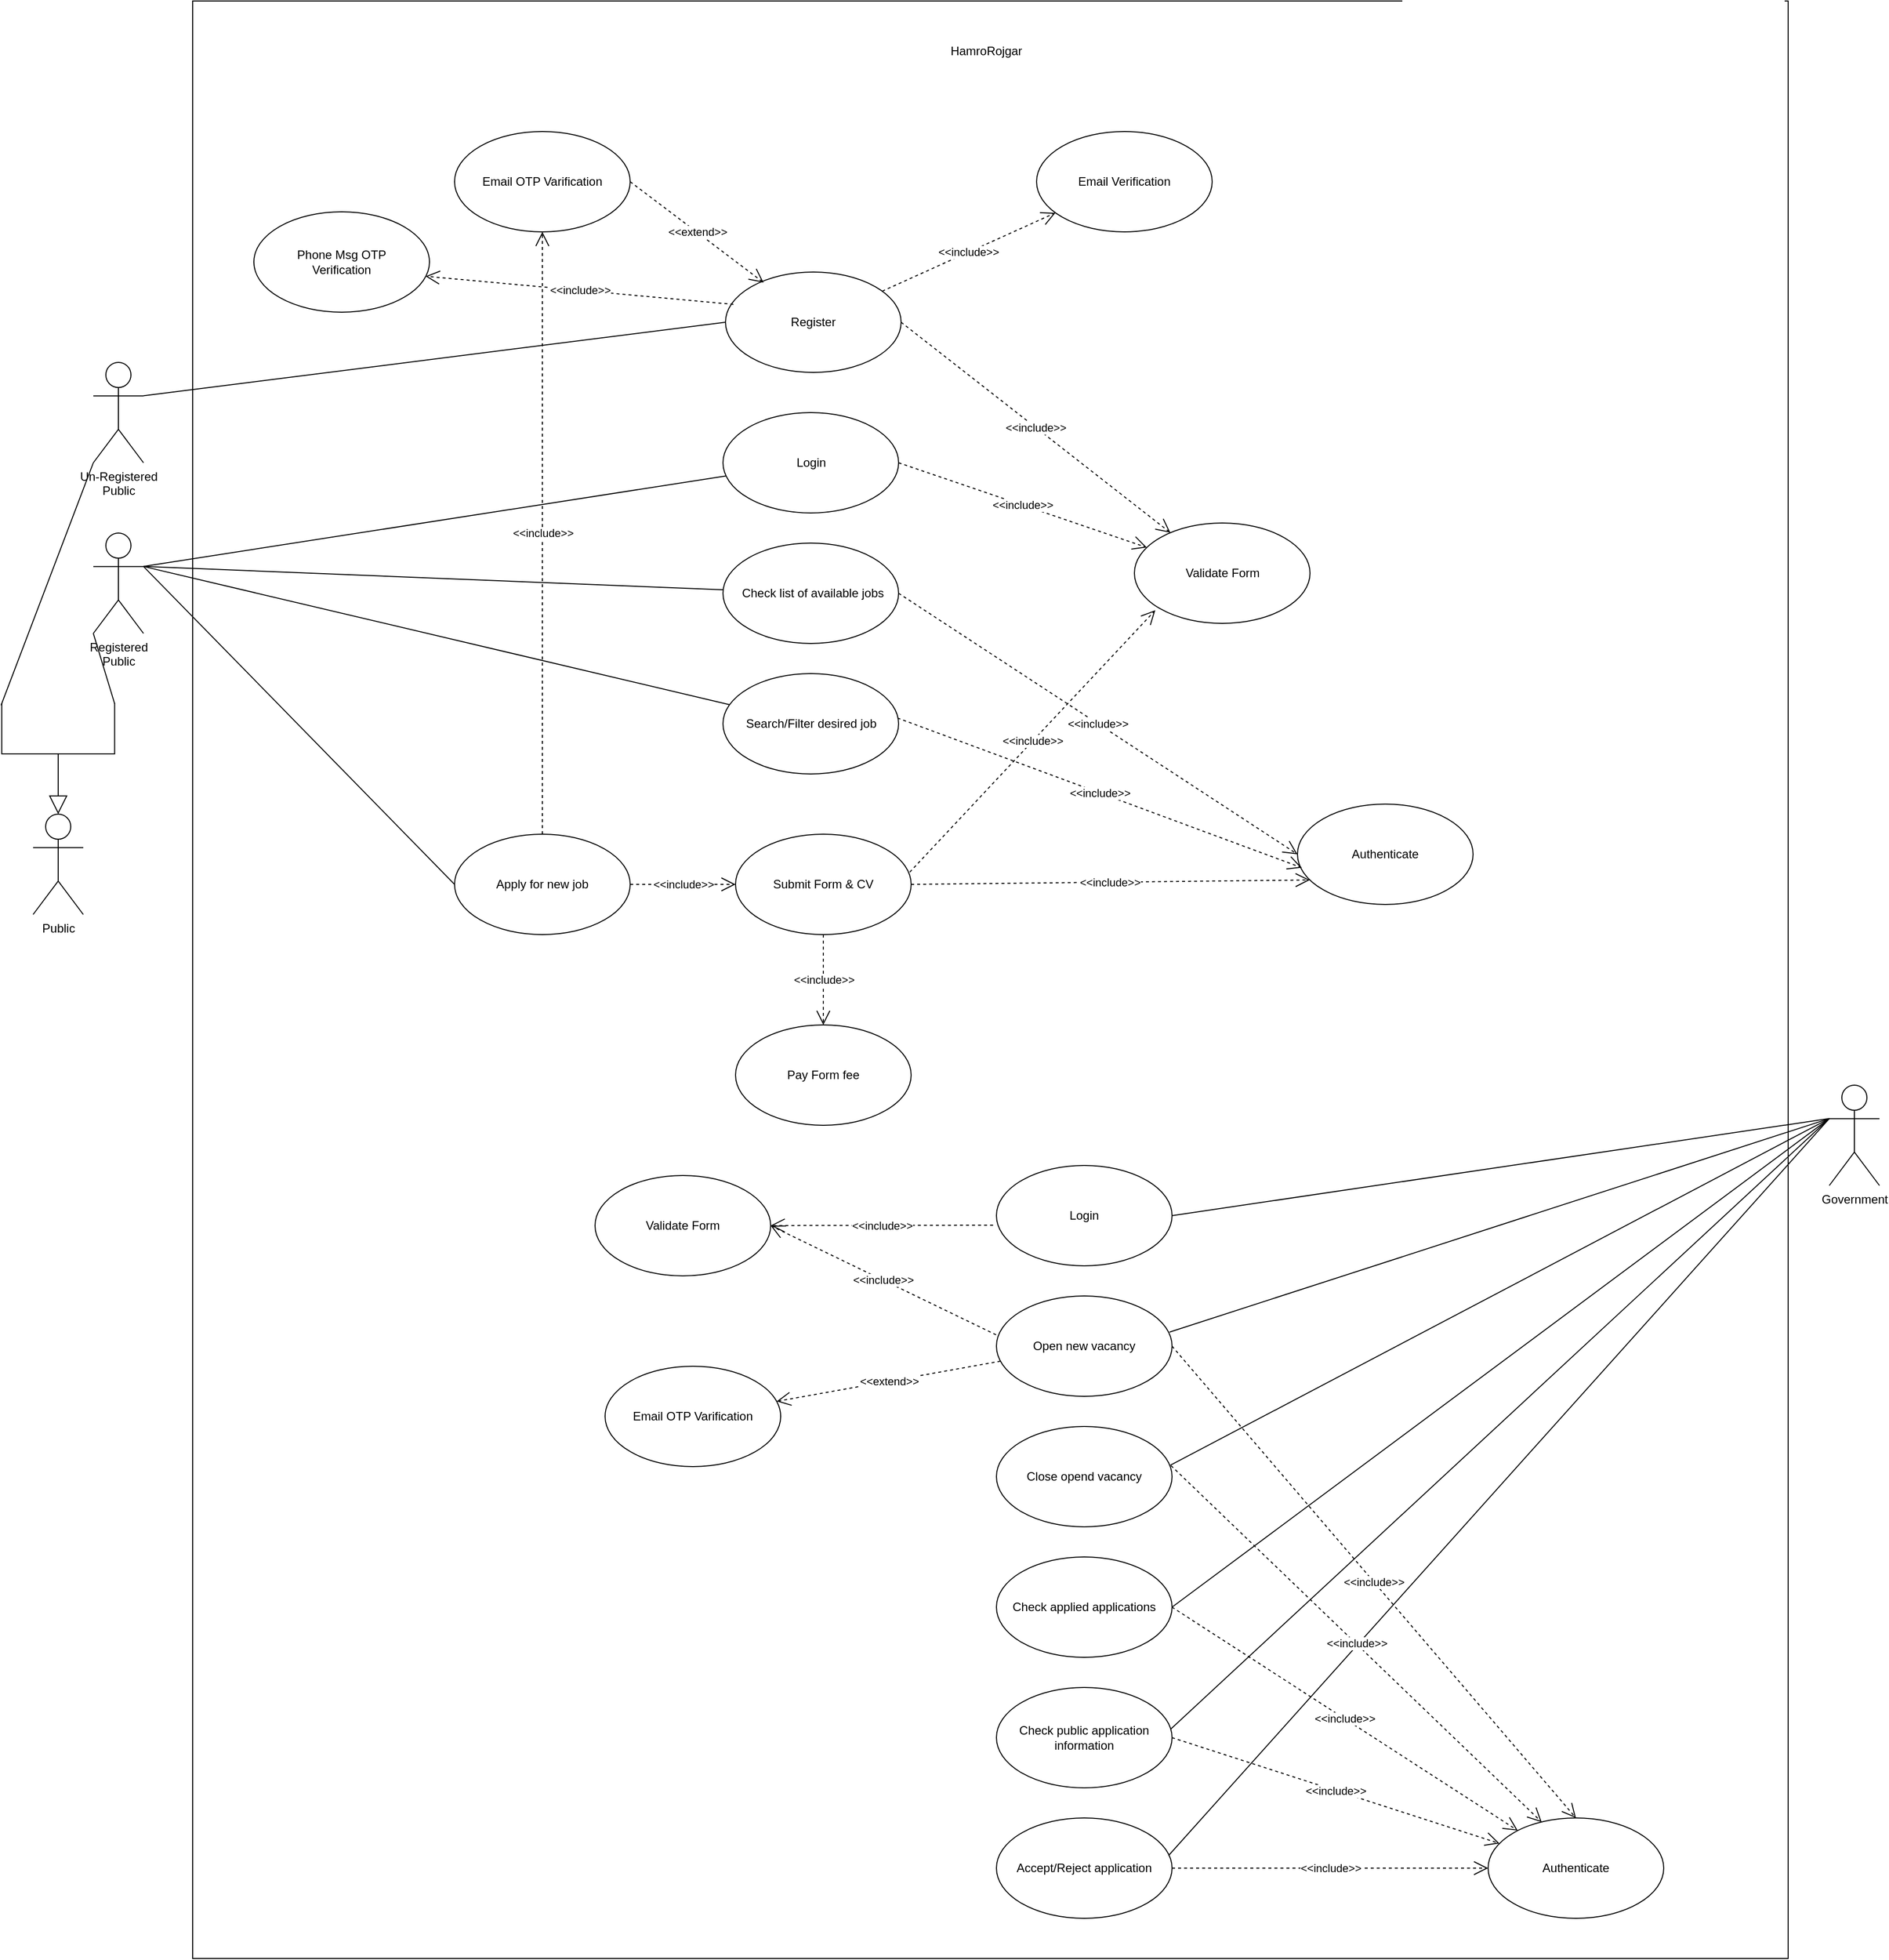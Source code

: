 <mxfile version="21.2.8" type="device" pages="4">
  <diagram name="Use case" id="OMFyRlApNUv2j8pB8k78">
    <mxGraphModel dx="2045" dy="1797" grid="1" gridSize="10" guides="1" tooltips="1" connect="1" arrows="1" fold="1" page="1" pageScale="1" pageWidth="850" pageHeight="1100" math="0" shadow="0">
      <root>
        <mxCell id="0" />
        <mxCell id="1" parent="0" />
        <mxCell id="ghi1EpkHJ62jX5csPK_m-1" value="" style="rounded=0;whiteSpace=wrap;html=1;" parent="1" vertex="1">
          <mxGeometry x="39" y="-240" width="1590" height="1950" as="geometry" />
        </mxCell>
        <mxCell id="ghi1EpkHJ62jX5csPK_m-2" value="Public" style="shape=umlActor;verticalLabelPosition=bottom;verticalAlign=top;html=1;outlineConnect=0;" parent="1" vertex="1">
          <mxGeometry x="-120" y="570" width="50" height="100" as="geometry" />
        </mxCell>
        <mxCell id="ghi1EpkHJ62jX5csPK_m-3" value="Government" style="shape=umlActor;verticalLabelPosition=bottom;verticalAlign=top;html=1;outlineConnect=0;" parent="1" vertex="1">
          <mxGeometry x="1670" y="840" width="50" height="100" as="geometry" />
        </mxCell>
        <mxCell id="ghi1EpkHJ62jX5csPK_m-5" value="Login" style="ellipse;whiteSpace=wrap;html=1;" parent="1" vertex="1">
          <mxGeometry x="567.5" y="170" width="175" height="100" as="geometry" />
        </mxCell>
        <mxCell id="ghi1EpkHJ62jX5csPK_m-35" value="&amp;nbsp;Check list of available jobs" style="ellipse;whiteSpace=wrap;html=1;" parent="1" vertex="1">
          <mxGeometry x="567.5" y="300" width="175" height="100" as="geometry" />
        </mxCell>
        <mxCell id="ghi1EpkHJ62jX5csPK_m-36" value="Search/Filter desired job" style="ellipse;whiteSpace=wrap;html=1;" parent="1" vertex="1">
          <mxGeometry x="567.5" y="430" width="175" height="100" as="geometry" />
        </mxCell>
        <mxCell id="ghi1EpkHJ62jX5csPK_m-37" value="Apply for new job" style="ellipse;whiteSpace=wrap;html=1;" parent="1" vertex="1">
          <mxGeometry x="300" y="590" width="175" height="100" as="geometry" />
        </mxCell>
        <mxCell id="ghi1EpkHJ62jX5csPK_m-38" value="Open new vacancy" style="ellipse;whiteSpace=wrap;html=1;" parent="1" vertex="1">
          <mxGeometry x="840" y="1050" width="175" height="100" as="geometry" />
        </mxCell>
        <mxCell id="ghi1EpkHJ62jX5csPK_m-39" value="Check applied applications" style="ellipse;whiteSpace=wrap;html=1;" parent="1" vertex="1">
          <mxGeometry x="840" y="1310" width="175" height="100" as="geometry" />
        </mxCell>
        <mxCell id="ghi1EpkHJ62jX5csPK_m-40" value="Check public application information" style="ellipse;whiteSpace=wrap;html=1;" parent="1" vertex="1">
          <mxGeometry x="840" y="1440" width="175" height="100" as="geometry" />
        </mxCell>
        <mxCell id="ghi1EpkHJ62jX5csPK_m-41" value="Accept/Reject application" style="ellipse;whiteSpace=wrap;html=1;" parent="1" vertex="1">
          <mxGeometry x="840" y="1570" width="175" height="100" as="geometry" />
        </mxCell>
        <mxCell id="ghi1EpkHJ62jX5csPK_m-42" value="" style="endArrow=none;html=1;rounded=0;exitX=1;exitY=0.333;exitDx=0;exitDy=0;exitPerimeter=0;endFill=0;" parent="1" source="ghi1EpkHJ62jX5csPK_m-62" target="ghi1EpkHJ62jX5csPK_m-5" edge="1">
          <mxGeometry width="50" height="50" relative="1" as="geometry">
            <mxPoint x="360" y="470" as="sourcePoint" />
            <mxPoint x="410" y="420" as="targetPoint" />
          </mxGeometry>
        </mxCell>
        <mxCell id="ghi1EpkHJ62jX5csPK_m-43" value="" style="endArrow=none;html=1;rounded=0;exitX=1;exitY=0.333;exitDx=0;exitDy=0;exitPerimeter=0;endFill=0;" parent="1" source="ghi1EpkHJ62jX5csPK_m-62" target="ghi1EpkHJ62jX5csPK_m-35" edge="1">
          <mxGeometry width="50" height="50" relative="1" as="geometry">
            <mxPoint x="140" y="410" as="sourcePoint" />
            <mxPoint x="590" y="256" as="targetPoint" />
          </mxGeometry>
        </mxCell>
        <mxCell id="ghi1EpkHJ62jX5csPK_m-44" value="" style="endArrow=none;html=1;rounded=0;exitX=1;exitY=0.333;exitDx=0;exitDy=0;exitPerimeter=0;endFill=0;" parent="1" source="ghi1EpkHJ62jX5csPK_m-62" target="ghi1EpkHJ62jX5csPK_m-36" edge="1">
          <mxGeometry width="50" height="50" relative="1" as="geometry">
            <mxPoint x="140" y="410" as="sourcePoint" />
            <mxPoint x="579" y="368" as="targetPoint" />
          </mxGeometry>
        </mxCell>
        <mxCell id="ghi1EpkHJ62jX5csPK_m-45" value="" style="endArrow=none;html=1;rounded=0;exitX=1;exitY=0.333;exitDx=0;exitDy=0;exitPerimeter=0;entryX=0;entryY=0.5;entryDx=0;entryDy=0;endFill=0;" parent="1" source="ghi1EpkHJ62jX5csPK_m-62" target="ghi1EpkHJ62jX5csPK_m-37" edge="1">
          <mxGeometry width="50" height="50" relative="1" as="geometry">
            <mxPoint x="140" y="410" as="sourcePoint" />
            <mxPoint x="580" y="477" as="targetPoint" />
          </mxGeometry>
        </mxCell>
        <mxCell id="ghi1EpkHJ62jX5csPK_m-46" value="" style="endArrow=none;html=1;rounded=0;exitX=0;exitY=0.333;exitDx=0;exitDy=0;exitPerimeter=0;entryX=0.986;entryY=0.36;entryDx=0;entryDy=0;entryPerimeter=0;endFill=0;" parent="1" source="ghi1EpkHJ62jX5csPK_m-3" target="ghi1EpkHJ62jX5csPK_m-38" edge="1">
          <mxGeometry width="50" height="50" relative="1" as="geometry">
            <mxPoint x="130" y="520" as="sourcePoint" />
            <mxPoint x="560" y="730" as="targetPoint" />
          </mxGeometry>
        </mxCell>
        <mxCell id="ghi1EpkHJ62jX5csPK_m-47" value="" style="endArrow=none;html=1;rounded=0;exitX=0;exitY=0.333;exitDx=0;exitDy=0;exitPerimeter=0;entryX=1;entryY=0.5;entryDx=0;entryDy=0;endFill=0;" parent="1" source="ghi1EpkHJ62jX5csPK_m-3" target="ghi1EpkHJ62jX5csPK_m-39" edge="1">
          <mxGeometry width="50" height="50" relative="1" as="geometry">
            <mxPoint x="1200" y="420" as="sourcePoint" />
            <mxPoint x="750" y="736" as="targetPoint" />
          </mxGeometry>
        </mxCell>
        <mxCell id="ghi1EpkHJ62jX5csPK_m-48" value="" style="endArrow=none;html=1;rounded=0;exitX=0;exitY=0.333;exitDx=0;exitDy=0;exitPerimeter=0;entryX=0.991;entryY=0.417;entryDx=0;entryDy=0;entryPerimeter=0;endFill=0;" parent="1" source="ghi1EpkHJ62jX5csPK_m-3" target="ghi1EpkHJ62jX5csPK_m-40" edge="1">
          <mxGeometry width="50" height="50" relative="1" as="geometry">
            <mxPoint x="1200" y="420" as="sourcePoint" />
            <mxPoint x="752" y="880" as="targetPoint" />
          </mxGeometry>
        </mxCell>
        <mxCell id="ghi1EpkHJ62jX5csPK_m-49" value="" style="endArrow=none;html=1;rounded=0;exitX=0;exitY=0.333;exitDx=0;exitDy=0;exitPerimeter=0;entryX=0.98;entryY=0.375;entryDx=0;entryDy=0;entryPerimeter=0;endFill=0;" parent="1" source="ghi1EpkHJ62jX5csPK_m-3" target="ghi1EpkHJ62jX5csPK_m-41" edge="1">
          <mxGeometry width="50" height="50" relative="1" as="geometry">
            <mxPoint x="1200" y="420" as="sourcePoint" />
            <mxPoint x="751" y="1002" as="targetPoint" />
          </mxGeometry>
        </mxCell>
        <mxCell id="ghi1EpkHJ62jX5csPK_m-50" value="Register" style="ellipse;whiteSpace=wrap;html=1;" parent="1" vertex="1">
          <mxGeometry x="570" y="30" width="175" height="100" as="geometry" />
        </mxCell>
        <mxCell id="ghi1EpkHJ62jX5csPK_m-51" value="" style="endArrow=none;html=1;rounded=0;entryX=0;entryY=0.5;entryDx=0;entryDy=0;exitX=1;exitY=0.333;exitDx=0;exitDy=0;exitPerimeter=0;endFill=0;" parent="1" source="ghi1EpkHJ62jX5csPK_m-65" target="ghi1EpkHJ62jX5csPK_m-50" edge="1">
          <mxGeometry width="50" height="50" relative="1" as="geometry">
            <mxPoint x="-20" y="570" as="sourcePoint" />
            <mxPoint x="590" y="256" as="targetPoint" />
          </mxGeometry>
        </mxCell>
        <mxCell id="ghi1EpkHJ62jX5csPK_m-52" value="HamroRojgar" style="text;html=1;strokeColor=none;fillColor=none;align=center;verticalAlign=middle;whiteSpace=wrap;rounded=0;" parent="1" vertex="1">
          <mxGeometry x="780" y="-210" width="100" height="40" as="geometry" />
        </mxCell>
        <mxCell id="ghi1EpkHJ62jX5csPK_m-61" value="" style="endArrow=block;endSize=16;endFill=0;html=1;rounded=0;exitX=0.5;exitY=1;exitDx=0;exitDy=0;" parent="1" source="ghi1EpkHJ62jX5csPK_m-67" target="ghi1EpkHJ62jX5csPK_m-2" edge="1">
          <mxGeometry width="160" relative="1" as="geometry">
            <mxPoint x="-330" y="369.31" as="sourcePoint" />
            <mxPoint x="-170" y="369.31" as="targetPoint" />
          </mxGeometry>
        </mxCell>
        <mxCell id="ghi1EpkHJ62jX5csPK_m-62" value="Registered &lt;br&gt;Public" style="shape=umlActor;verticalLabelPosition=bottom;verticalAlign=top;html=1;outlineConnect=0;" parent="1" vertex="1">
          <mxGeometry x="-60" y="290" width="50" height="100" as="geometry" />
        </mxCell>
        <mxCell id="ghi1EpkHJ62jX5csPK_m-65" value="Un-Registered &lt;br&gt;Public" style="shape=umlActor;verticalLabelPosition=bottom;verticalAlign=top;html=1;outlineConnect=0;" parent="1" vertex="1">
          <mxGeometry x="-60" y="120" width="50" height="100" as="geometry" />
        </mxCell>
        <mxCell id="ghi1EpkHJ62jX5csPK_m-67" value="" style="shape=partialRectangle;whiteSpace=wrap;html=1;bottom=1;right=1;left=1;top=0;fillColor=none;routingCenterX=-0.5;rotation=0;" parent="1" vertex="1">
          <mxGeometry x="-151.25" y="460" width="112.5" height="50" as="geometry" />
        </mxCell>
        <mxCell id="ghi1EpkHJ62jX5csPK_m-72" value="" style="endArrow=none;html=1;rounded=0;exitX=0;exitY=1;exitDx=0;exitDy=0;exitPerimeter=0;entryX=-0.006;entryY=0.032;entryDx=0;entryDy=0;entryPerimeter=0;" parent="1" source="ghi1EpkHJ62jX5csPK_m-65" target="ghi1EpkHJ62jX5csPK_m-67" edge="1">
          <mxGeometry width="50" height="50" relative="1" as="geometry">
            <mxPoint x="120" y="580" as="sourcePoint" />
            <mxPoint x="170" y="530" as="targetPoint" />
          </mxGeometry>
        </mxCell>
        <mxCell id="ghi1EpkHJ62jX5csPK_m-75" value="" style="endArrow=none;html=1;rounded=0;exitX=0;exitY=1;exitDx=0;exitDy=0;exitPerimeter=0;entryX=1;entryY=0;entryDx=0;entryDy=0;" parent="1" source="ghi1EpkHJ62jX5csPK_m-62" target="ghi1EpkHJ62jX5csPK_m-67" edge="1">
          <mxGeometry width="50" height="50" relative="1" as="geometry">
            <mxPoint x="-35" y="690" as="sourcePoint" />
            <mxPoint x="-28" y="518" as="targetPoint" />
          </mxGeometry>
        </mxCell>
        <mxCell id="ghi1EpkHJ62jX5csPK_m-78" value="Validate Form" style="ellipse;whiteSpace=wrap;html=1;" parent="1" vertex="1">
          <mxGeometry x="977.5" y="280" width="175" height="100" as="geometry" />
        </mxCell>
        <mxCell id="ghi1EpkHJ62jX5csPK_m-79" value="&amp;lt;&amp;lt;include&amp;gt;&amp;gt;" style="endArrow=open;endSize=12;dashed=1;html=1;rounded=0;exitX=1;exitY=0.5;exitDx=0;exitDy=0;" parent="1" source="ghi1EpkHJ62jX5csPK_m-50" target="ghi1EpkHJ62jX5csPK_m-78" edge="1">
          <mxGeometry width="160" relative="1" as="geometry">
            <mxPoint x="780" y="180" as="sourcePoint" />
            <mxPoint x="940" y="180" as="targetPoint" />
          </mxGeometry>
        </mxCell>
        <mxCell id="ghi1EpkHJ62jX5csPK_m-80" value="&amp;lt;&amp;lt;include&amp;gt;&amp;gt;" style="endArrow=open;endSize=12;dashed=1;html=1;rounded=0;exitX=1;exitY=0.5;exitDx=0;exitDy=0;" parent="1" source="ghi1EpkHJ62jX5csPK_m-5" target="ghi1EpkHJ62jX5csPK_m-78" edge="1">
          <mxGeometry width="160" relative="1" as="geometry">
            <mxPoint x="753" y="100" as="sourcePoint" />
            <mxPoint x="984" y="226" as="targetPoint" />
          </mxGeometry>
        </mxCell>
        <mxCell id="ghi1EpkHJ62jX5csPK_m-83" value="Submit Form &amp;amp; CV" style="ellipse;whiteSpace=wrap;html=1;" parent="1" vertex="1">
          <mxGeometry x="580" y="590" width="175" height="100" as="geometry" />
        </mxCell>
        <mxCell id="ghi1EpkHJ62jX5csPK_m-87" value="&amp;lt;&amp;lt;include&amp;gt;&amp;gt;" style="endArrow=open;endSize=12;dashed=1;html=1;rounded=0;exitX=0.992;exitY=0.378;exitDx=0;exitDy=0;entryX=0.119;entryY=0.869;entryDx=0;entryDy=0;entryPerimeter=0;exitPerimeter=0;" parent="1" source="ghi1EpkHJ62jX5csPK_m-83" target="ghi1EpkHJ62jX5csPK_m-78" edge="1">
          <mxGeometry width="160" relative="1" as="geometry">
            <mxPoint x="752" y="230" as="sourcePoint" />
            <mxPoint x="961" y="251" as="targetPoint" />
          </mxGeometry>
        </mxCell>
        <mxCell id="ghi1EpkHJ62jX5csPK_m-88" value="Authenticate" style="ellipse;whiteSpace=wrap;html=1;" parent="1" vertex="1">
          <mxGeometry x="1330" y="1570" width="175" height="100" as="geometry" />
        </mxCell>
        <mxCell id="ghi1EpkHJ62jX5csPK_m-89" value="&amp;lt;&amp;lt;include&amp;gt;&amp;gt;" style="endArrow=open;endSize=12;dashed=1;html=1;rounded=0;exitX=1;exitY=0.5;exitDx=0;exitDy=0;" parent="1" source="ghi1EpkHJ62jX5csPK_m-41" target="ghi1EpkHJ62jX5csPK_m-88" edge="1">
          <mxGeometry width="160" relative="1" as="geometry">
            <mxPoint x="1000" y="1328" as="sourcePoint" />
            <mxPoint x="1230" y="1012" as="targetPoint" />
          </mxGeometry>
        </mxCell>
        <mxCell id="ghi1EpkHJ62jX5csPK_m-90" value="&amp;lt;&amp;lt;include&amp;gt;&amp;gt;" style="endArrow=open;endSize=12;dashed=1;html=1;rounded=0;exitX=1;exitY=0.5;exitDx=0;exitDy=0;" parent="1" source="ghi1EpkHJ62jX5csPK_m-40" target="ghi1EpkHJ62jX5csPK_m-88" edge="1">
          <mxGeometry width="160" relative="1" as="geometry">
            <mxPoint x="762" y="1300" as="sourcePoint" />
            <mxPoint x="1146" y="1267" as="targetPoint" />
          </mxGeometry>
        </mxCell>
        <mxCell id="ghi1EpkHJ62jX5csPK_m-91" value="&amp;lt;&amp;lt;include&amp;gt;&amp;gt;" style="endArrow=open;endSize=12;dashed=1;html=1;rounded=0;exitX=1;exitY=0.5;exitDx=0;exitDy=0;" parent="1" source="ghi1EpkHJ62jX5csPK_m-39" target="ghi1EpkHJ62jX5csPK_m-88" edge="1">
          <mxGeometry width="160" relative="1" as="geometry">
            <mxPoint x="762" y="1180" as="sourcePoint" />
            <mxPoint x="1149" y="1246" as="targetPoint" />
          </mxGeometry>
        </mxCell>
        <mxCell id="ghi1EpkHJ62jX5csPK_m-92" value="&amp;lt;&amp;lt;include&amp;gt;&amp;gt;" style="endArrow=open;endSize=12;dashed=1;html=1;rounded=0;exitX=1;exitY=0.5;exitDx=0;exitDy=0;entryX=0.5;entryY=0;entryDx=0;entryDy=0;" parent="1" source="ghi1EpkHJ62jX5csPK_m-38" target="ghi1EpkHJ62jX5csPK_m-88" edge="1">
          <mxGeometry width="160" relative="1" as="geometry">
            <mxPoint x="763" y="1050" as="sourcePoint" />
            <mxPoint x="1164" y="1229" as="targetPoint" />
          </mxGeometry>
        </mxCell>
        <mxCell id="ghi1EpkHJ62jX5csPK_m-93" value="Authenticate" style="ellipse;whiteSpace=wrap;html=1;" parent="1" vertex="1">
          <mxGeometry x="1140" y="560" width="175" height="100" as="geometry" />
        </mxCell>
        <mxCell id="ghi1EpkHJ62jX5csPK_m-94" value="&amp;lt;&amp;lt;include&amp;gt;&amp;gt;" style="endArrow=open;endSize=12;dashed=1;html=1;rounded=0;exitX=1;exitY=0.5;exitDx=0;exitDy=0;entryX=0;entryY=0.5;entryDx=0;entryDy=0;" parent="1" source="ghi1EpkHJ62jX5csPK_m-35" target="ghi1EpkHJ62jX5csPK_m-93" edge="1">
          <mxGeometry width="160" relative="1" as="geometry">
            <mxPoint x="753" y="100" as="sourcePoint" />
            <mxPoint x="1060" y="100" as="targetPoint" />
          </mxGeometry>
        </mxCell>
        <mxCell id="ghi1EpkHJ62jX5csPK_m-95" value="&amp;lt;&amp;lt;include&amp;gt;&amp;gt;" style="endArrow=open;endSize=12;dashed=1;html=1;rounded=0;exitX=1;exitY=0.5;exitDx=0;exitDy=0;entryX=0.07;entryY=0.756;entryDx=0;entryDy=0;entryPerimeter=0;" parent="1" source="ghi1EpkHJ62jX5csPK_m-83" target="ghi1EpkHJ62jX5csPK_m-93" edge="1">
          <mxGeometry width="160" relative="1" as="geometry">
            <mxPoint x="753" y="360" as="sourcePoint" />
            <mxPoint x="1060" y="270" as="targetPoint" />
          </mxGeometry>
        </mxCell>
        <mxCell id="ghi1EpkHJ62jX5csPK_m-96" value="&amp;lt;&amp;lt;include&amp;gt;&amp;gt;" style="endArrow=open;endSize=12;dashed=1;html=1;rounded=0;exitX=0.994;exitY=0.443;exitDx=0;exitDy=0;entryX=0.025;entryY=0.634;entryDx=0;entryDy=0;entryPerimeter=0;exitPerimeter=0;" parent="1" source="ghi1EpkHJ62jX5csPK_m-36" target="ghi1EpkHJ62jX5csPK_m-93" edge="1">
          <mxGeometry width="160" relative="1" as="geometry">
            <mxPoint x="753" y="625" as="sourcePoint" />
            <mxPoint x="1072" y="296" as="targetPoint" />
          </mxGeometry>
        </mxCell>
        <mxCell id="ghi1EpkHJ62jX5csPK_m-100" value="Pay Form fee" style="ellipse;whiteSpace=wrap;html=1;" parent="1" vertex="1">
          <mxGeometry x="580" y="780" width="175" height="100" as="geometry" />
        </mxCell>
        <mxCell id="ghi1EpkHJ62jX5csPK_m-105" value="Email OTP Varification" style="ellipse;whiteSpace=wrap;html=1;" parent="1" vertex="1">
          <mxGeometry x="300" y="-110" width="175" height="100" as="geometry" />
        </mxCell>
        <mxCell id="ghi1EpkHJ62jX5csPK_m-106" value="Phone Msg OTP &lt;br&gt;Verification" style="ellipse;whiteSpace=wrap;html=1;" parent="1" vertex="1">
          <mxGeometry x="100" y="-30" width="175" height="100" as="geometry" />
        </mxCell>
        <mxCell id="ghi1EpkHJ62jX5csPK_m-107" value="&amp;lt;&amp;lt;include&amp;gt;&amp;gt;" style="endArrow=open;endSize=12;dashed=1;html=1;rounded=0;exitX=0.045;exitY=0.322;exitDx=0;exitDy=0;entryX=0.978;entryY=0.642;entryDx=0;entryDy=0;exitPerimeter=0;entryPerimeter=0;" parent="1" source="ghi1EpkHJ62jX5csPK_m-50" target="ghi1EpkHJ62jX5csPK_m-106" edge="1">
          <mxGeometry width="160" relative="1" as="geometry">
            <mxPoint x="755" y="90" as="sourcePoint" />
            <mxPoint x="1023" y="300" as="targetPoint" />
          </mxGeometry>
        </mxCell>
        <mxCell id="ghi1EpkHJ62jX5csPK_m-108" value="&amp;lt;&amp;lt;include&amp;gt;&amp;gt;" style="endArrow=open;endSize=12;dashed=1;html=1;rounded=0;" parent="1" source="ghi1EpkHJ62jX5csPK_m-37" target="ghi1EpkHJ62jX5csPK_m-105" edge="1">
          <mxGeometry width="160" relative="1" as="geometry">
            <mxPoint x="588" y="72" as="sourcePoint" />
            <mxPoint x="321" y="24" as="targetPoint" />
          </mxGeometry>
        </mxCell>
        <mxCell id="ghi1EpkHJ62jX5csPK_m-109" value="&amp;lt;&amp;lt;extend&amp;gt;&amp;gt;" style="endArrow=open;endSize=12;dashed=1;html=1;rounded=0;exitX=1;exitY=0.5;exitDx=0;exitDy=0;entryX=0.217;entryY=0.105;entryDx=0;entryDy=0;entryPerimeter=0;" parent="1" source="ghi1EpkHJ62jX5csPK_m-105" target="ghi1EpkHJ62jX5csPK_m-50" edge="1">
          <mxGeometry width="160" relative="1" as="geometry">
            <mxPoint x="803.5" as="sourcePoint" />
            <mxPoint x="745" y="80" as="targetPoint" />
          </mxGeometry>
        </mxCell>
        <mxCell id="ghi1EpkHJ62jX5csPK_m-110" value="Email Verification" style="ellipse;whiteSpace=wrap;html=1;" parent="1" vertex="1">
          <mxGeometry x="880" y="-110" width="175" height="100" as="geometry" />
        </mxCell>
        <mxCell id="ghi1EpkHJ62jX5csPK_m-111" value="&amp;lt;&amp;lt;include&amp;gt;&amp;gt;" style="endArrow=open;endSize=12;dashed=1;html=1;rounded=0;" parent="1" source="ghi1EpkHJ62jX5csPK_m-50" target="ghi1EpkHJ62jX5csPK_m-110" edge="1">
          <mxGeometry width="160" relative="1" as="geometry">
            <mxPoint x="588" y="72" as="sourcePoint" />
            <mxPoint x="231" y="24" as="targetPoint" />
          </mxGeometry>
        </mxCell>
        <mxCell id="ghi1EpkHJ62jX5csPK_m-112" value="Email OTP Varification" style="ellipse;whiteSpace=wrap;html=1;" parent="1" vertex="1">
          <mxGeometry x="450" y="1120" width="175" height="100" as="geometry" />
        </mxCell>
        <mxCell id="ghi1EpkHJ62jX5csPK_m-128" value="Login" style="ellipse;whiteSpace=wrap;html=1;" parent="1" vertex="1">
          <mxGeometry x="840" y="920" width="175" height="100" as="geometry" />
        </mxCell>
        <mxCell id="ghi1EpkHJ62jX5csPK_m-129" value="" style="endArrow=none;html=1;rounded=0;exitX=0;exitY=0.333;exitDx=0;exitDy=0;exitPerimeter=0;entryX=1;entryY=0.5;entryDx=0;entryDy=0;endFill=0;" parent="1" source="ghi1EpkHJ62jX5csPK_m-3" target="ghi1EpkHJ62jX5csPK_m-128" edge="1">
          <mxGeometry width="50" height="50" relative="1" as="geometry">
            <mxPoint x="1360" y="893" as="sourcePoint" />
            <mxPoint x="1023" y="1106" as="targetPoint" />
          </mxGeometry>
        </mxCell>
        <mxCell id="ghi1EpkHJ62jX5csPK_m-130" value="Validate Form" style="ellipse;whiteSpace=wrap;html=1;" parent="1" vertex="1">
          <mxGeometry x="440" y="930" width="175" height="100" as="geometry" />
        </mxCell>
        <mxCell id="ghi1EpkHJ62jX5csPK_m-131" value="&amp;lt;&amp;lt;include&amp;gt;&amp;gt;" style="endArrow=open;endSize=12;dashed=1;html=1;rounded=0;exitX=-0.019;exitY=0.595;exitDx=0;exitDy=0;exitPerimeter=0;" parent="1" source="ghi1EpkHJ62jX5csPK_m-128" target="ghi1EpkHJ62jX5csPK_m-130" edge="1">
          <mxGeometry width="160" relative="1" as="geometry">
            <mxPoint x="1025" y="1120" as="sourcePoint" />
            <mxPoint x="1428" y="1460" as="targetPoint" />
          </mxGeometry>
        </mxCell>
        <mxCell id="ghi1EpkHJ62jX5csPK_m-132" value="&amp;lt;&amp;lt;extend&amp;gt;&amp;gt;" style="endArrow=open;endSize=12;dashed=1;html=1;rounded=0;" parent="1" source="ghi1EpkHJ62jX5csPK_m-38" target="ghi1EpkHJ62jX5csPK_m-112" edge="1">
          <mxGeometry x="-0.001" width="160" relative="1" as="geometry">
            <mxPoint x="847" y="990" as="sourcePoint" />
            <mxPoint x="625" y="990" as="targetPoint" />
            <mxPoint as="offset" />
          </mxGeometry>
        </mxCell>
        <mxCell id="5JhgF0Bz3hgiADbsHcNX-1" value="Close opend vacancy" style="ellipse;whiteSpace=wrap;html=1;" parent="1" vertex="1">
          <mxGeometry x="840" y="1180" width="175" height="100" as="geometry" />
        </mxCell>
        <mxCell id="5JhgF0Bz3hgiADbsHcNX-2" value="" style="endArrow=none;html=1;exitX=0;exitY=0.333;exitDx=0;exitDy=0;exitPerimeter=0;entryX=0.991;entryY=0.386;entryDx=0;entryDy=0;entryPerimeter=0;endFill=0;" parent="1" source="ghi1EpkHJ62jX5csPK_m-3" target="5JhgF0Bz3hgiADbsHcNX-1" edge="1">
          <mxGeometry width="50" height="50" relative="1" as="geometry">
            <mxPoint x="1020" y="1130" as="sourcePoint" />
            <mxPoint x="1070" y="1080" as="targetPoint" />
          </mxGeometry>
        </mxCell>
        <mxCell id="5JhgF0Bz3hgiADbsHcNX-3" value="&amp;lt;&amp;lt;include&amp;gt;&amp;gt;" style="endArrow=open;endSize=12;dashed=1;html=1;rounded=0;exitX=0.994;exitY=0.39;exitDx=0;exitDy=0;entryX=0.305;entryY=0.041;entryDx=0;entryDy=0;entryPerimeter=0;exitPerimeter=0;" parent="1" source="5JhgF0Bz3hgiADbsHcNX-1" target="ghi1EpkHJ62jX5csPK_m-88" edge="1">
          <mxGeometry width="160" relative="1" as="geometry">
            <mxPoint x="1010" y="1125" as="sourcePoint" />
            <mxPoint x="1412.5" y="1595" as="targetPoint" />
          </mxGeometry>
        </mxCell>
        <mxCell id="5JhgF0Bz3hgiADbsHcNX-4" value="&amp;lt;&amp;lt;include&amp;gt;&amp;gt;" style="endArrow=open;endSize=12;dashed=1;html=1;rounded=0;exitX=-0.002;exitY=0.387;exitDx=0;exitDy=0;exitPerimeter=0;entryX=1;entryY=0.5;entryDx=0;entryDy=0;" parent="1" source="ghi1EpkHJ62jX5csPK_m-38" target="ghi1EpkHJ62jX5csPK_m-130" edge="1">
          <mxGeometry width="160" relative="1" as="geometry">
            <mxPoint x="846.675" y="989.5" as="sourcePoint" />
            <mxPoint x="625.0" y="990" as="targetPoint" />
          </mxGeometry>
        </mxCell>
        <mxCell id="2" value="&amp;lt;&amp;lt;include&amp;gt;&amp;gt;" style="endArrow=open;endSize=12;dashed=1;html=1;rounded=0;exitX=0.5;exitY=1;exitDx=0;exitDy=0;" parent="1" source="ghi1EpkHJ62jX5csPK_m-83" target="ghi1EpkHJ62jX5csPK_m-100" edge="1">
          <mxGeometry width="160" relative="1" as="geometry">
            <mxPoint x="763.6" y="637.8" as="sourcePoint" />
            <mxPoint x="1008.325" y="376.9" as="targetPoint" />
          </mxGeometry>
        </mxCell>
        <mxCell id="3" value="&amp;lt;&amp;lt;include&amp;gt;&amp;gt;" style="endArrow=open;endSize=12;dashed=1;html=1;rounded=0;exitX=1;exitY=0.5;exitDx=0;exitDy=0;entryX=0;entryY=0.5;entryDx=0;entryDy=0;" parent="1" source="ghi1EpkHJ62jX5csPK_m-37" target="ghi1EpkHJ62jX5csPK_m-83" edge="1">
          <mxGeometry width="160" relative="1" as="geometry">
            <mxPoint x="677.5" y="700.0" as="sourcePoint" />
            <mxPoint x="677.5" y="790.0" as="targetPoint" />
          </mxGeometry>
        </mxCell>
      </root>
    </mxGraphModel>
  </diagram>
  <diagram id="oXZNDYy4qQ4y6QvDSluS" name="DFD level-0">
    <mxGraphModel dx="3718" dy="1672" grid="1" gridSize="10" guides="1" tooltips="1" connect="1" arrows="1" fold="1" page="1" pageScale="1" pageWidth="850" pageHeight="1100" math="0" shadow="0">
      <root>
        <mxCell id="0" />
        <mxCell id="1" parent="0" />
        <mxCell id="iT2wD1CNjXPugnOQ-aN5-1" value="Hamro Rojgar&lt;br&gt;System" style="shape=ellipse;html=1;dashed=0;whitespace=wrap;aspect=fixed;perimeter=ellipsePerimeter;" parent="1" vertex="1">
          <mxGeometry x="290" y="510" width="230" height="230" as="geometry" />
        </mxCell>
        <mxCell id="iT2wD1CNjXPugnOQ-aN5-3" value="Government" style="rounded=1;whiteSpace=wrap;html=1;" parent="1" vertex="1">
          <mxGeometry x="730" y="510" width="160" height="220" as="geometry" />
        </mxCell>
        <mxCell id="iT2wD1CNjXPugnOQ-aN5-4" value="Public" style="rounded=1;whiteSpace=wrap;html=1;" parent="1" vertex="1">
          <mxGeometry x="-110" y="510" width="160" height="220" as="geometry" />
        </mxCell>
        <mxCell id="iT2wD1CNjXPugnOQ-aN5-6" value="Gov Main DB" style="html=1;dashed=0;whitespace=wrap;shape=partialRectangle;right=0;left=0;" parent="1" vertex="1">
          <mxGeometry x="302.5" y="850" width="195" height="40" as="geometry" />
        </mxCell>
        <mxCell id="iT2wD1CNjXPugnOQ-aN5-11" value="Register" style="html=1;verticalAlign=bottom;endArrow=block;exitX=1;exitY=0.128;exitDx=0;exitDy=0;exitPerimeter=0;entryX=0.163;entryY=0.119;entryDx=0;entryDy=0;entryPerimeter=0;" parent="1" source="iT2wD1CNjXPugnOQ-aN5-4" target="iT2wD1CNjXPugnOQ-aN5-1" edge="1">
          <mxGeometry width="80" relative="1" as="geometry">
            <mxPoint x="170" y="420" as="sourcePoint" />
            <mxPoint x="250" y="420" as="targetPoint" />
          </mxGeometry>
        </mxCell>
        <mxCell id="iT2wD1CNjXPugnOQ-aN5-12" value="Login" style="html=1;verticalAlign=bottom;endArrow=block;exitX=1.002;exitY=0.317;exitDx=0;exitDy=0;exitPerimeter=0;entryX=0.036;entryY=0.302;entryDx=0;entryDy=0;entryPerimeter=0;" parent="1" source="iT2wD1CNjXPugnOQ-aN5-4" target="iT2wD1CNjXPugnOQ-aN5-1" edge="1">
          <mxGeometry width="80" relative="1" as="geometry">
            <mxPoint x="60" y="548.16" as="sourcePoint" />
            <mxPoint x="337.49" y="547.37" as="targetPoint" />
          </mxGeometry>
        </mxCell>
        <mxCell id="iT2wD1CNjXPugnOQ-aN5-13" value="List of available jobs" style="html=1;verticalAlign=bottom;endArrow=block;exitX=-0.006;exitY=0.477;exitDx=0;exitDy=0;exitPerimeter=0;entryX=1;entryY=0.5;entryDx=0;entryDy=0;" parent="1" source="iT2wD1CNjXPugnOQ-aN5-1" target="iT2wD1CNjXPugnOQ-aN5-4" edge="1">
          <mxGeometry width="80" relative="1" as="geometry">
            <mxPoint x="62.08" y="601.15" as="sourcePoint" />
            <mxPoint x="50" y="600" as="targetPoint" />
          </mxGeometry>
        </mxCell>
        <mxCell id="iT2wD1CNjXPugnOQ-aN5-14" value="Apply for the job" style="html=1;verticalAlign=bottom;endArrow=block;exitX=1.007;exitY=0.68;exitDx=0;exitDy=0;exitPerimeter=0;entryX=0.016;entryY=0.652;entryDx=0;entryDy=0;entryPerimeter=0;" parent="1" source="iT2wD1CNjXPugnOQ-aN5-4" target="iT2wD1CNjXPugnOQ-aN5-1" edge="1">
          <mxGeometry width="80" relative="1" as="geometry">
            <mxPoint x="62.08" y="580.72" as="sourcePoint" />
            <mxPoint x="313.57" y="579.57" as="targetPoint" />
          </mxGeometry>
        </mxCell>
        <mxCell id="iT2wD1CNjXPugnOQ-aN5-15" value="Get job application result" style="html=1;verticalAlign=bottom;endArrow=block;exitX=0.117;exitY=0.824;exitDx=0;exitDy=0;exitPerimeter=0;entryX=1.004;entryY=0.863;entryDx=0;entryDy=0;entryPerimeter=0;" parent="1" source="iT2wD1CNjXPugnOQ-aN5-1" target="iT2wD1CNjXPugnOQ-aN5-4" edge="1">
          <mxGeometry width="80" relative="1" as="geometry">
            <mxPoint x="301.61" y="609.24" as="sourcePoint" />
            <mxPoint x="60" y="609.98" as="targetPoint" />
          </mxGeometry>
        </mxCell>
        <mxCell id="iT2wD1CNjXPugnOQ-aN5-16" value="Login" style="html=1;verticalAlign=bottom;endArrow=block;exitX=-0.003;exitY=0.136;exitDx=0;exitDy=0;exitPerimeter=0;entryX=0.841;entryY=0.131;entryDx=0;entryDy=0;entryPerimeter=0;" parent="1" source="iT2wD1CNjXPugnOQ-aN5-3" target="iT2wD1CNjXPugnOQ-aN5-1" edge="1">
          <mxGeometry width="80" relative="1" as="geometry">
            <mxPoint x="540" y="510.79" as="sourcePoint" />
            <mxPoint x="817.49" y="510" as="targetPoint" />
          </mxGeometry>
        </mxCell>
        <mxCell id="iT2wD1CNjXPugnOQ-aN5-17" value="Open new vacancy" style="html=1;verticalAlign=bottom;endArrow=block;exitX=-0.01;exitY=0.315;exitDx=0;exitDy=0;exitPerimeter=0;entryX=0.97;entryY=0.304;entryDx=0;entryDy=0;entryPerimeter=0;" parent="1" source="iT2wD1CNjXPugnOQ-aN5-3" target="iT2wD1CNjXPugnOQ-aN5-1" edge="1">
          <mxGeometry width="80" relative="1" as="geometry">
            <mxPoint x="776.09" y="580.0" as="sourcePoint" />
            <mxPoint x="530.0" y="580.21" as="targetPoint" />
          </mxGeometry>
        </mxCell>
        <mxCell id="iT2wD1CNjXPugnOQ-aN5-18" value="Close opened vacancy" style="html=1;verticalAlign=bottom;endArrow=block;exitX=-0.001;exitY=0.497;exitDx=0;exitDy=0;exitPerimeter=0;entryX=1.003;entryY=0.478;entryDx=0;entryDy=0;entryPerimeter=0;" parent="1" source="iT2wD1CNjXPugnOQ-aN5-3" target="iT2wD1CNjXPugnOQ-aN5-1" edge="1">
          <mxGeometry width="80" relative="1" as="geometry">
            <mxPoint x="730.0" y="619.69" as="sourcePoint" />
            <mxPoint x="530" y="620" as="targetPoint" />
          </mxGeometry>
        </mxCell>
        <mxCell id="iT2wD1CNjXPugnOQ-aN5-19" value="Get list of application &lt;br&gt;for opened vacancy" style="html=1;verticalAlign=bottom;endArrow=block;exitX=0.978;exitY=0.652;exitDx=0;exitDy=0;exitPerimeter=0;entryX=0;entryY=0.682;entryDx=0;entryDy=0;entryPerimeter=0;" parent="1" source="iT2wD1CNjXPugnOQ-aN5-1" target="iT2wD1CNjXPugnOQ-aN5-3" edge="1">
          <mxGeometry width="80" relative="1" as="geometry">
            <mxPoint x="730.0" y="670.0" as="sourcePoint" />
            <mxPoint x="520.85" y="670.6" as="targetPoint" />
          </mxGeometry>
        </mxCell>
        <mxCell id="iT2wD1CNjXPugnOQ-aN5-20" value="Approved/Denied application" style="html=1;verticalAlign=bottom;endArrow=block;exitX=0;exitY=0.864;exitDx=0;exitDy=0;exitPerimeter=0;entryX=0.885;entryY=0.825;entryDx=0;entryDy=0;entryPerimeter=0;" parent="1" source="iT2wD1CNjXPugnOQ-aN5-3" target="iT2wD1CNjXPugnOQ-aN5-1" edge="1">
          <mxGeometry width="80" relative="1" as="geometry">
            <mxPoint x="524.94" y="669.96" as="sourcePoint" />
            <mxPoint x="530" y="700" as="targetPoint" />
          </mxGeometry>
        </mxCell>
        <mxCell id="iT2wD1CNjXPugnOQ-aN5-22" value="Public Informations" style="html=1;verticalAlign=bottom;endArrow=block;exitX=0.5;exitY=0;exitDx=0;exitDy=0;entryX=0.477;entryY=1.008;entryDx=0;entryDy=0;entryPerimeter=0;" parent="1" source="iT2wD1CNjXPugnOQ-aN5-6" target="iT2wD1CNjXPugnOQ-aN5-1" edge="1">
          <mxGeometry width="80" relative="1" as="geometry">
            <mxPoint x="525" y="880.0" as="sourcePoint" />
            <mxPoint x="278.91" y="880.21" as="targetPoint" />
          </mxGeometry>
        </mxCell>
        <mxCell id="Fq9FEcfJBiyfOe3wSMTz-1" value="Wallet Provider" style="rounded=1;whiteSpace=wrap;html=1;" parent="1" vertex="1">
          <mxGeometry x="310" y="230" width="200" height="90" as="geometry" />
        </mxCell>
        <mxCell id="Fq9FEcfJBiyfOe3wSMTz-2" value="Payment from publics" style="html=1;verticalAlign=bottom;endArrow=block;exitX=0.217;exitY=0.087;exitDx=0;exitDy=0;exitPerimeter=0;entryX=0.152;entryY=1.017;entryDx=0;entryDy=0;entryPerimeter=0;" parent="1" source="iT2wD1CNjXPugnOQ-aN5-1" target="Fq9FEcfJBiyfOe3wSMTz-1" edge="1">
          <mxGeometry width="80" relative="1" as="geometry">
            <mxPoint x="320" y="500" as="sourcePoint" />
            <mxPoint x="360" y="320" as="targetPoint" />
          </mxGeometry>
        </mxCell>
        <mxCell id="Fq9FEcfJBiyfOe3wSMTz-3" value="Payment receipts" style="html=1;verticalAlign=bottom;endArrow=block;entryX=0.784;entryY=0.086;entryDx=0;entryDy=0;entryPerimeter=0;" parent="1" target="iT2wD1CNjXPugnOQ-aN5-1" edge="1">
          <mxGeometry width="80" relative="1" as="geometry">
            <mxPoint x="470" y="320" as="sourcePoint" />
            <mxPoint x="460" y="480" as="targetPoint" />
          </mxGeometry>
        </mxCell>
      </root>
    </mxGraphModel>
  </diagram>
  <diagram id="Yx598LYXg33SnY3aBX1z" name="System Flow Chart">
    <mxGraphModel dx="3718" dy="1672" grid="1" gridSize="10" guides="1" tooltips="1" connect="1" arrows="1" fold="1" page="1" pageScale="1" pageWidth="850" pageHeight="1100" math="0" shadow="0">
      <root>
        <mxCell id="0" />
        <mxCell id="1" parent="0" />
        <mxCell id="ZeloPFtfIjCfmKIcggCe-43" value="Is Authenitcated&lt;br&gt;Public?" style="strokeWidth=2;html=1;shape=mxgraph.flowchart.decision;whiteSpace=wrap;" parent="1" vertex="1">
          <mxGeometry x="690" y="220" width="140" height="120" as="geometry" />
        </mxCell>
        <mxCell id="ZeloPFtfIjCfmKIcggCe-50" value="" style="endArrow=classic;html=1;entryX=0;entryY=0.5;entryDx=0;entryDy=0;entryPerimeter=0;exitX=1;exitY=0.5;exitDx=0;exitDy=0;" parent="1" source="4MN5irhLtu36F4RBRsLK-31" target="ZeloPFtfIjCfmKIcggCe-43" edge="1">
          <mxGeometry width="50" height="50" relative="1" as="geometry">
            <mxPoint x="610" y="320.0" as="sourcePoint" />
            <mxPoint x="750" y="290" as="targetPoint" />
          </mxGeometry>
        </mxCell>
        <mxCell id="ZeloPFtfIjCfmKIcggCe-51" value="" style="strokeWidth=2;html=1;shape=mxgraph.flowchart.annotation_2;align=left;labelPosition=right;pointerEvents=1;direction=south;" parent="1" vertex="1">
          <mxGeometry x="680" y="390" width="160" height="70" as="geometry" />
        </mxCell>
        <mxCell id="ZeloPFtfIjCfmKIcggCe-52" value="" style="endArrow=none;html=1;exitX=0;exitY=0.5;exitDx=0;exitDy=0;exitPerimeter=0;" parent="1" source="ZeloPFtfIjCfmKIcggCe-51" target="ZeloPFtfIjCfmKIcggCe-43" edge="1">
          <mxGeometry width="50" height="50" relative="1" as="geometry">
            <mxPoint x="740" y="380" as="sourcePoint" />
            <mxPoint x="790" y="330" as="targetPoint" />
          </mxGeometry>
        </mxCell>
        <mxCell id="IxrZo6gdEX8LtPhWbydh-2" value="" style="endArrow=classic;html=1;exitX=1;exitY=1;exitDx=0;exitDy=0;exitPerimeter=0;entryX=0.564;entryY=-0.015;entryDx=0;entryDy=0;entryPerimeter=0;" parent="1" source="ZeloPFtfIjCfmKIcggCe-51" target="4MN5irhLtu36F4RBRsLK-30" edge="1">
          <mxGeometry relative="1" as="geometry">
            <mxPoint x="680" y="470" as="sourcePoint" />
            <mxPoint x="680" y="520" as="targetPoint" />
          </mxGeometry>
        </mxCell>
        <mxCell id="IxrZo6gdEX8LtPhWbydh-3" value="Yes" style="edgeLabel;resizable=0;html=1;align=center;verticalAlign=middle;" parent="IxrZo6gdEX8LtPhWbydh-2" connectable="0" vertex="1">
          <mxGeometry relative="1" as="geometry" />
        </mxCell>
        <mxCell id="IxrZo6gdEX8LtPhWbydh-6" value="" style="endArrow=classic;html=1;exitX=1;exitY=0;exitDx=0;exitDy=0;exitPerimeter=0;entryX=0.333;entryY=0.205;entryDx=0;entryDy=0;entryPerimeter=0;" parent="1" source="ZeloPFtfIjCfmKIcggCe-51" target="4MN5irhLtu36F4RBRsLK-32" edge="1">
          <mxGeometry relative="1" as="geometry">
            <mxPoint x="690" y="470" as="sourcePoint" />
            <mxPoint x="839.9" y="518.4" as="targetPoint" />
          </mxGeometry>
        </mxCell>
        <mxCell id="IxrZo6gdEX8LtPhWbydh-7" value="No" style="edgeLabel;resizable=0;html=1;align=center;verticalAlign=middle;" parent="IxrZo6gdEX8LtPhWbydh-6" connectable="0" vertex="1">
          <mxGeometry relative="1" as="geometry" />
        </mxCell>
        <mxCell id="IxrZo6gdEX8LtPhWbydh-12" value="" style="endArrow=classic;html=1;exitX=0.561;exitY=1.006;exitDx=0;exitDy=0;entryX=0.499;entryY=0.156;entryDx=0;entryDy=0;exitPerimeter=0;entryPerimeter=0;" parent="1" source="4MN5irhLtu36F4RBRsLK-30" target="rbjt3cu-4eBdhtRsMIYH-1" edge="1">
          <mxGeometry width="50" height="50" relative="1" as="geometry">
            <mxPoint x="680" y="600" as="sourcePoint" />
            <mxPoint x="680" y="670" as="targetPoint" />
          </mxGeometry>
        </mxCell>
        <mxCell id="4MN5irhLtu36F4RBRsLK-2" value="Payment &lt;br&gt;Successful?" style="strokeWidth=2;html=1;shape=mxgraph.flowchart.decision;whiteSpace=wrap;" parent="1" vertex="1">
          <mxGeometry x="610" y="930" width="140" height="120" as="geometry" />
        </mxCell>
        <mxCell id="4MN5irhLtu36F4RBRsLK-3" value="Processing Payment" style="rounded=1;whiteSpace=wrap;html=1;absoluteArcSize=1;arcSize=14;strokeWidth=2;" parent="1" vertex="1">
          <mxGeometry x="630" y="800" width="100" height="80" as="geometry" />
        </mxCell>
        <mxCell id="4MN5irhLtu36F4RBRsLK-4" value="" style="endArrow=classic;html=1;exitX=0.499;exitY=1.007;exitDx=0;exitDy=0;entryX=0.5;entryY=0;entryDx=0;entryDy=0;exitPerimeter=0;" parent="1" source="rbjt3cu-4eBdhtRsMIYH-1" target="4MN5irhLtu36F4RBRsLK-3" edge="1">
          <mxGeometry width="50" height="50" relative="1" as="geometry">
            <mxPoint x="680" y="750" as="sourcePoint" />
            <mxPoint x="690" y="680" as="targetPoint" />
          </mxGeometry>
        </mxCell>
        <mxCell id="4MN5irhLtu36F4RBRsLK-5" value="" style="endArrow=classic;html=1;exitX=0.5;exitY=1;exitDx=0;exitDy=0;entryX=0.5;entryY=0;entryDx=0;entryDy=0;entryPerimeter=0;" parent="1" source="4MN5irhLtu36F4RBRsLK-3" target="4MN5irhLtu36F4RBRsLK-2" edge="1">
          <mxGeometry width="50" height="50" relative="1" as="geometry">
            <mxPoint x="690.0" y="760" as="sourcePoint" />
            <mxPoint x="690.0" y="810" as="targetPoint" />
          </mxGeometry>
        </mxCell>
        <mxCell id="4MN5irhLtu36F4RBRsLK-7" value="" style="endArrow=classic;html=1;exitX=1;exitY=0.5;exitDx=0;exitDy=0;exitPerimeter=0;edgeStyle=orthogonalEdgeStyle;entryX=1.014;entryY=0.5;entryDx=0;entryDy=0;entryPerimeter=0;" parent="1" source="4MN5irhLtu36F4RBRsLK-2" target="rbjt3cu-4eBdhtRsMIYH-1" edge="1">
          <mxGeometry relative="1" as="geometry">
            <mxPoint x="750" y="810" as="sourcePoint" />
            <mxPoint x="731.8" y="710.08" as="targetPoint" />
            <Array as="points">
              <mxPoint x="850" y="990" />
              <mxPoint x="850" y="710" />
            </Array>
          </mxGeometry>
        </mxCell>
        <mxCell id="4MN5irhLtu36F4RBRsLK-8" value="No" style="edgeLabel;resizable=0;html=1;align=center;verticalAlign=middle;" parent="4MN5irhLtu36F4RBRsLK-7" connectable="0" vertex="1">
          <mxGeometry relative="1" as="geometry" />
        </mxCell>
        <mxCell id="4MN5irhLtu36F4RBRsLK-12" value="Is Valid&amp;nbsp;&lt;br&gt;Form?" style="strokeWidth=2;html=1;shape=mxgraph.flowchart.decision;whiteSpace=wrap;" parent="1" vertex="1">
          <mxGeometry x="960" y="500" width="140" height="120" as="geometry" />
        </mxCell>
        <mxCell id="4MN5irhLtu36F4RBRsLK-13" value="System&amp;nbsp;&lt;br&gt;Database" style="strokeWidth=2;html=1;shape=mxgraph.flowchart.database;whiteSpace=wrap;" parent="1" vertex="1">
          <mxGeometry x="440" y="1260" width="80" height="110" as="geometry" />
        </mxCell>
        <mxCell id="4MN5irhLtu36F4RBRsLK-14" value="" style="endArrow=classic;html=1;entryX=0;entryY=0.5;entryDx=0;entryDy=0;entryPerimeter=0;exitX=1;exitY=0.5;exitDx=0;exitDy=0;" parent="1" source="4MN5irhLtu36F4RBRsLK-32" target="4MN5irhLtu36F4RBRsLK-12" edge="1">
          <mxGeometry width="50" height="50" relative="1" as="geometry">
            <mxPoint x="893" y="560.8" as="sourcePoint" />
            <mxPoint x="1020" y="450" as="targetPoint" />
          </mxGeometry>
        </mxCell>
        <mxCell id="4MN5irhLtu36F4RBRsLK-17" value="Save regstration&amp;nbsp;&lt;br&gt;Information" style="rounded=1;whiteSpace=wrap;html=1;absoluteArcSize=1;arcSize=14;strokeWidth=2;" parent="1" vertex="1">
          <mxGeometry x="980" y="1220" width="100" height="80" as="geometry" />
        </mxCell>
        <mxCell id="4MN5irhLtu36F4RBRsLK-20" value="" style="endArrow=classic;html=1;entryX=1;entryY=0.5;entryDx=0;entryDy=0;entryPerimeter=0;exitX=0.5;exitY=1;exitDx=0;exitDy=0;edgeStyle=orthogonalEdgeStyle;" parent="1" source="4MN5irhLtu36F4RBRsLK-17" target="4MN5irhLtu36F4RBRsLK-13" edge="1">
          <mxGeometry width="50" height="50" relative="1" as="geometry">
            <mxPoint x="903" y="570.8" as="sourcePoint" />
            <mxPoint x="970" y="570" as="targetPoint" />
          </mxGeometry>
        </mxCell>
        <mxCell id="4MN5irhLtu36F4RBRsLK-22" value="" style="endArrow=classic;html=1;entryX=0.5;entryY=1;entryDx=0;entryDy=0;exitX=0.994;exitY=0.13;exitDx=0;exitDy=0;fontStyle=1;edgeStyle=orthogonalEdgeStyle;exitPerimeter=0;" parent="1" source="4MN5irhLtu36F4RBRsLK-17" target="4MN5irhLtu36F4RBRsLK-31" edge="1">
          <mxGeometry width="50" height="50" relative="1" as="geometry">
            <mxPoint x="1280" y="560.27" as="sourcePoint" />
            <mxPoint x="560" y="360.0" as="targetPoint" />
            <Array as="points">
              <mxPoint x="1120" y="1230" />
              <mxPoint x="1120" y="360" />
              <mxPoint x="560" y="360" />
            </Array>
          </mxGeometry>
        </mxCell>
        <mxCell id="4MN5irhLtu36F4RBRsLK-23" value="Save Application Information" style="rounded=1;whiteSpace=wrap;html=1;absoluteArcSize=1;arcSize=14;strokeWidth=2;" parent="1" vertex="1">
          <mxGeometry x="630" y="1120" width="100" height="80" as="geometry" />
        </mxCell>
        <mxCell id="4MN5irhLtu36F4RBRsLK-25" value="" style="endArrow=classic;html=1;exitX=0.5;exitY=1;exitDx=0;exitDy=0;exitPerimeter=0;entryX=0.5;entryY=0;entryDx=0;entryDy=0;" parent="1" source="4MN5irhLtu36F4RBRsLK-2" target="4MN5irhLtu36F4RBRsLK-23" edge="1">
          <mxGeometry relative="1" as="geometry">
            <mxPoint x="1110" y="570" as="sourcePoint" />
            <mxPoint x="1160" y="570" as="targetPoint" />
          </mxGeometry>
        </mxCell>
        <mxCell id="4MN5irhLtu36F4RBRsLK-26" value="Yes" style="edgeLabel;resizable=0;html=1;align=center;verticalAlign=middle;" parent="4MN5irhLtu36F4RBRsLK-25" connectable="0" vertex="1">
          <mxGeometry relative="1" as="geometry" />
        </mxCell>
        <mxCell id="4MN5irhLtu36F4RBRsLK-29" value="" style="endArrow=classic;html=1;exitX=0;exitY=0.5;exitDx=0;exitDy=0;entryX=0.5;entryY=0;entryDx=0;entryDy=0;entryPerimeter=0;edgeStyle=orthogonalEdgeStyle;" parent="1" source="4MN5irhLtu36F4RBRsLK-23" target="4MN5irhLtu36F4RBRsLK-13" edge="1">
          <mxGeometry width="50" height="50" relative="1" as="geometry">
            <mxPoint x="1210" y="610" as="sourcePoint" />
            <mxPoint x="480" y="1440" as="targetPoint" />
          </mxGeometry>
        </mxCell>
        <mxCell id="4MN5irhLtu36F4RBRsLK-30" value="List of available jobs" style="strokeWidth=2;html=1;shape=mxgraph.flowchart.display;whiteSpace=wrap;" parent="1" vertex="1">
          <mxGeometry x="590" y="520" width="160" height="80" as="geometry" />
        </mxCell>
        <mxCell id="4MN5irhLtu36F4RBRsLK-31" value="Request Public &lt;br&gt;Login" style="html=1;strokeWidth=2;shape=manualInput;whiteSpace=wrap;rounded=1;size=26;arcSize=11;" parent="1" vertex="1">
          <mxGeometry x="500" y="240" width="120" height="80" as="geometry" />
        </mxCell>
        <mxCell id="4MN5irhLtu36F4RBRsLK-32" value="Request public registration" style="html=1;strokeWidth=2;shape=manualInput;whiteSpace=wrap;rounded=1;size=26;arcSize=11;" parent="1" vertex="1">
          <mxGeometry x="800" y="520" width="120" height="80" as="geometry" />
        </mxCell>
        <mxCell id="rbjt3cu-4eBdhtRsMIYH-1" value="Apply for new jobs" style="html=1;strokeWidth=2;shape=manualInput;whiteSpace=wrap;rounded=1;size=26;arcSize=11;" parent="1" vertex="1">
          <mxGeometry x="620" y="670" width="120" height="80" as="geometry" />
        </mxCell>
        <mxCell id="rbjt3cu-4eBdhtRsMIYH-5" value="Request Government&lt;br&gt;Login" style="html=1;strokeWidth=2;shape=manualInput;whiteSpace=wrap;rounded=1;size=26;arcSize=11;" parent="1" vertex="1">
          <mxGeometry x="330" y="240" width="120" height="80" as="geometry" />
        </mxCell>
        <mxCell id="rbjt3cu-4eBdhtRsMIYH-6" value="Is Authenitcated&lt;br&gt;Government?" style="strokeWidth=2;html=1;shape=mxgraph.flowchart.decision;whiteSpace=wrap;" parent="1" vertex="1">
          <mxGeometry x="150" y="220" width="140" height="120" as="geometry" />
        </mxCell>
        <mxCell id="rbjt3cu-4eBdhtRsMIYH-7" value="" style="endArrow=classic;html=1;entryX=1;entryY=0.5;entryDx=0;entryDy=0;entryPerimeter=0;exitX=0;exitY=0.5;exitDx=0;exitDy=0;" parent="1" source="rbjt3cu-4eBdhtRsMIYH-5" target="rbjt3cu-4eBdhtRsMIYH-6" edge="1">
          <mxGeometry width="50" height="50" relative="1" as="geometry">
            <mxPoint x="630.0" y="290.0" as="sourcePoint" />
            <mxPoint x="700.0" y="290.0" as="targetPoint" />
          </mxGeometry>
        </mxCell>
        <mxCell id="rbjt3cu-4eBdhtRsMIYH-8" value="" style="strokeWidth=2;html=1;shape=mxgraph.flowchart.annotation_2;align=left;labelPosition=right;pointerEvents=1;direction=south;" parent="1" vertex="1">
          <mxGeometry x="140" y="350" width="160" height="70" as="geometry" />
        </mxCell>
        <mxCell id="rbjt3cu-4eBdhtRsMIYH-9" value="" style="endArrow=none;html=1;entryX=0;entryY=0.5;entryDx=0;entryDy=0;entryPerimeter=0;" parent="1" source="rbjt3cu-4eBdhtRsMIYH-6" target="rbjt3cu-4eBdhtRsMIYH-8" edge="1">
          <mxGeometry width="50" height="50" relative="1" as="geometry">
            <mxPoint x="770" y="400" as="sourcePoint" />
            <mxPoint x="770" y="350" as="targetPoint" />
          </mxGeometry>
        </mxCell>
        <mxCell id="rbjt3cu-4eBdhtRsMIYH-10" value="" style="endArrow=classic;html=1;exitX=1;exitY=0;exitDx=0;exitDy=0;exitPerimeter=0;entryX=0.5;entryY=1;entryDx=0;entryDy=0;edgeStyle=orthogonalEdgeStyle;" parent="1" source="rbjt3cu-4eBdhtRsMIYH-8" target="rbjt3cu-4eBdhtRsMIYH-5" edge="1">
          <mxGeometry relative="1" as="geometry">
            <mxPoint x="240.04" y="443.6" as="sourcePoint" />
            <mxPoint x="240.0" y="520.0" as="targetPoint" />
          </mxGeometry>
        </mxCell>
        <mxCell id="rbjt3cu-4eBdhtRsMIYH-11" value="No" style="edgeLabel;resizable=0;html=1;align=center;verticalAlign=middle;" parent="rbjt3cu-4eBdhtRsMIYH-10" connectable="0" vertex="1">
          <mxGeometry relative="1" as="geometry" />
        </mxCell>
        <mxCell id="rbjt3cu-4eBdhtRsMIYH-12" value="List of job applications" style="strokeWidth=2;html=1;shape=mxgraph.flowchart.display;whiteSpace=wrap;" parent="1" vertex="1">
          <mxGeometry x="-130" y="520" width="160" height="80" as="geometry" />
        </mxCell>
        <mxCell id="rbjt3cu-4eBdhtRsMIYH-13" value="" style="endArrow=classic;html=1;exitX=1;exitY=1;exitDx=0;exitDy=0;exitPerimeter=0;entryX=0.503;entryY=0.146;entryDx=0;entryDy=0;entryPerimeter=0;" parent="1" source="rbjt3cu-4eBdhtRsMIYH-8" target="rbjt3cu-4eBdhtRsMIYH-18" edge="1">
          <mxGeometry relative="1" as="geometry">
            <mxPoint x="80" y="430" as="sourcePoint" />
            <mxPoint x="80.24" y="488.8" as="targetPoint" />
          </mxGeometry>
        </mxCell>
        <mxCell id="rbjt3cu-4eBdhtRsMIYH-14" value="Yes" style="edgeLabel;resizable=0;html=1;align=center;verticalAlign=middle;" parent="rbjt3cu-4eBdhtRsMIYH-13" connectable="0" vertex="1">
          <mxGeometry relative="1" as="geometry" />
        </mxCell>
        <mxCell id="rbjt3cu-4eBdhtRsMIYH-15" value="See applied job status" style="strokeWidth=2;html=1;shape=mxgraph.flowchart.display;whiteSpace=wrap;" parent="1" vertex="1">
          <mxGeometry x="390" y="520" width="160" height="80" as="geometry" />
        </mxCell>
        <mxCell id="rbjt3cu-4eBdhtRsMIYH-16" value="" style="endArrow=classic;html=1;exitX=1;exitY=1;exitDx=0;exitDy=0;exitPerimeter=0;entryX=0.566;entryY=-0.003;entryDx=0;entryDy=0;entryPerimeter=0;edgeStyle=orthogonalEdgeStyle;" parent="1" source="ZeloPFtfIjCfmKIcggCe-51" target="rbjt3cu-4eBdhtRsMIYH-15" edge="1">
          <mxGeometry relative="1" as="geometry">
            <mxPoint x="550" y="441.2" as="sourcePoint" />
            <mxPoint x="550.24" y="500.0" as="targetPoint" />
            <Array as="points">
              <mxPoint x="680" y="470" />
              <mxPoint x="481" y="470" />
            </Array>
          </mxGeometry>
        </mxCell>
        <mxCell id="rbjt3cu-4eBdhtRsMIYH-17" value="Yes" style="edgeLabel;resizable=0;html=1;align=center;verticalAlign=middle;" parent="rbjt3cu-4eBdhtRsMIYH-16" connectable="0" vertex="1">
          <mxGeometry relative="1" as="geometry" />
        </mxCell>
        <mxCell id="rbjt3cu-4eBdhtRsMIYH-18" value="Open new vancancy" style="html=1;strokeWidth=2;shape=manualInput;whiteSpace=wrap;rounded=1;size=26;arcSize=11;" parent="1" vertex="1">
          <mxGeometry x="80" y="510" width="120" height="80" as="geometry" />
        </mxCell>
        <mxCell id="rbjt3cu-4eBdhtRsMIYH-19" value="" style="endArrow=classic;html=1;exitX=1;exitY=1;exitDx=0;exitDy=0;exitPerimeter=0;entryX=0.567;entryY=-0.003;entryDx=0;entryDy=0;entryPerimeter=0;edgeStyle=orthogonalEdgeStyle;" parent="1" source="rbjt3cu-4eBdhtRsMIYH-8" target="rbjt3cu-4eBdhtRsMIYH-12" edge="1">
          <mxGeometry relative="1" as="geometry">
            <mxPoint x="90" y="430" as="sourcePoint" />
            <mxPoint x="90.36" y="521.68" as="targetPoint" />
            <Array as="points">
              <mxPoint x="80" y="440" />
              <mxPoint x="-119" y="440" />
            </Array>
          </mxGeometry>
        </mxCell>
        <mxCell id="rbjt3cu-4eBdhtRsMIYH-20" value="Yes" style="edgeLabel;resizable=0;html=1;align=center;verticalAlign=middle;" parent="rbjt3cu-4eBdhtRsMIYH-19" connectable="0" vertex="1">
          <mxGeometry relative="1" as="geometry" />
        </mxCell>
        <mxCell id="rbjt3cu-4eBdhtRsMIYH-21" value="Save new vancancy data" style="rounded=1;whiteSpace=wrap;html=1;absoluteArcSize=1;arcSize=14;strokeWidth=2;" parent="1" vertex="1">
          <mxGeometry x="90" y="680" width="100" height="80" as="geometry" />
        </mxCell>
        <mxCell id="rbjt3cu-4eBdhtRsMIYH-23" value="" style="endArrow=classic;html=1;exitX=0.5;exitY=1;exitDx=0;exitDy=0;entryX=0;entryY=0.5;entryDx=0;entryDy=0;entryPerimeter=0;edgeStyle=orthogonalEdgeStyle;" parent="1" source="rbjt3cu-4eBdhtRsMIYH-21" target="4MN5irhLtu36F4RBRsLK-13" edge="1">
          <mxGeometry width="50" height="50" relative="1" as="geometry">
            <mxPoint x="210" y="900.0" as="sourcePoint" />
            <mxPoint x="210" y="950" as="targetPoint" />
          </mxGeometry>
        </mxCell>
        <mxCell id="rbjt3cu-4eBdhtRsMIYH-24" value="" style="endArrow=classic;html=1;exitX=0.5;exitY=1;exitDx=0;exitDy=0;entryX=0.5;entryY=0;entryDx=0;entryDy=0;" parent="1" source="rbjt3cu-4eBdhtRsMIYH-18" target="rbjt3cu-4eBdhtRsMIYH-21" edge="1">
          <mxGeometry width="50" height="50" relative="1" as="geometry">
            <mxPoint x="140.0" y="600" as="sourcePoint" />
            <mxPoint x="140.12" y="682" as="targetPoint" />
          </mxGeometry>
        </mxCell>
        <mxCell id="SDeFIQCxD4H-G3BHPM63-1" value="" style="endArrow=classic;html=1;exitX=0.564;exitY=1.008;exitDx=0;exitDy=0;entryX=0.5;entryY=0;entryDx=0;entryDy=0;exitPerimeter=0;" parent="1" source="rbjt3cu-4eBdhtRsMIYH-12" target="STCYeseTrcpNPxttE7Bi-13" edge="1">
          <mxGeometry width="50" height="50" relative="1" as="geometry">
            <mxPoint x="-60" y="610" as="sourcePoint" />
            <mxPoint x="-40" y="680" as="targetPoint" />
          </mxGeometry>
        </mxCell>
        <mxCell id="SDeFIQCxD4H-G3BHPM63-2" value="" style="endArrow=classic;html=1;exitX=0.5;exitY=1;exitDx=0;exitDy=0;entryX=0.499;entryY=0.989;entryDx=0;entryDy=0;entryPerimeter=0;" parent="1" source="STCYeseTrcpNPxttE7Bi-13" target="STCYeseTrcpNPxttE7Bi-12" edge="1">
          <mxGeometry width="50" height="50" relative="1" as="geometry">
            <mxPoint x="-40" y="760" as="sourcePoint" />
            <mxPoint x="-40" y="840" as="targetPoint" />
          </mxGeometry>
        </mxCell>
        <mxCell id="SDeFIQCxD4H-G3BHPM63-3" value="Save status &lt;br&gt;data" style="rounded=1;whiteSpace=wrap;html=1;absoluteArcSize=1;arcSize=14;strokeWidth=2;" parent="1" vertex="1">
          <mxGeometry x="-90" y="1020" width="100" height="80" as="geometry" />
        </mxCell>
        <mxCell id="SDeFIQCxD4H-G3BHPM63-4" value="" style="endArrow=classic;html=1;entryX=0.5;entryY=0;entryDx=0;entryDy=0;exitX=0.5;exitY=1;exitDx=0;exitDy=0;" parent="1" source="STCYeseTrcpNPxttE7Bi-12" target="SDeFIQCxD4H-G3BHPM63-3" edge="1">
          <mxGeometry width="50" height="50" relative="1" as="geometry">
            <mxPoint x="-40" y="940" as="sourcePoint" />
            <mxPoint x="-110" y="850" as="targetPoint" />
          </mxGeometry>
        </mxCell>
        <mxCell id="SDeFIQCxD4H-G3BHPM63-5" value="" style="endArrow=classic;html=1;exitX=0.5;exitY=1;exitDx=0;exitDy=0;edgeStyle=orthogonalEdgeStyle;entryX=-0.008;entryY=0.77;entryDx=0;entryDy=0;entryPerimeter=0;" parent="1" source="SDeFIQCxD4H-G3BHPM63-3" target="4MN5irhLtu36F4RBRsLK-13" edge="1">
          <mxGeometry width="50" height="50" relative="1" as="geometry">
            <mxPoint x="-70" y="1200" as="sourcePoint" />
            <mxPoint x="400" y="1300" as="targetPoint" />
            <Array as="points">
              <mxPoint x="-40" y="1345" />
              <mxPoint x="439" y="1345" />
            </Array>
          </mxGeometry>
        </mxCell>
        <mxCell id="SDeFIQCxD4H-G3BHPM63-6" value="Notify job application &lt;br&gt;status" style="rounded=1;whiteSpace=wrap;html=1;absoluteArcSize=1;arcSize=14;strokeWidth=2;" parent="1" vertex="1">
          <mxGeometry x="230" y="1020" width="100" height="80" as="geometry" />
        </mxCell>
        <mxCell id="SDeFIQCxD4H-G3BHPM63-7" value="" style="endArrow=classic;html=1;entryX=0;entryY=0.5;entryDx=0;entryDy=0;exitX=1;exitY=0.5;exitDx=0;exitDy=0;" parent="1" source="SDeFIQCxD4H-G3BHPM63-3" target="SDeFIQCxD4H-G3BHPM63-6" edge="1">
          <mxGeometry width="50" height="50" relative="1" as="geometry">
            <mxPoint x="-110.0" y="950" as="sourcePoint" />
            <mxPoint x="-110.0" y="1030" as="targetPoint" />
          </mxGeometry>
        </mxCell>
        <mxCell id="SDeFIQCxD4H-G3BHPM63-9" value="" style="endArrow=none;html=1;exitX=0.5;exitY=1;exitDx=0;exitDy=0;exitPerimeter=0;entryX=0.5;entryY=0;entryDx=0;entryDy=0;" parent="1" source="STCYeseTrcpNPxttE7Bi-15" target="SDeFIQCxD4H-G3BHPM63-8" edge="1">
          <mxGeometry relative="1" as="geometry">
            <mxPoint x="1100" y="560" as="sourcePoint" />
            <mxPoint x="1390" y="560" as="targetPoint" />
          </mxGeometry>
        </mxCell>
        <mxCell id="SDeFIQCxD4H-G3BHPM63-10" value="Yes" style="edgeLabel;resizable=0;html=1;align=center;verticalAlign=middle;" parent="SDeFIQCxD4H-G3BHPM63-9" connectable="0" vertex="1">
          <mxGeometry relative="1" as="geometry" />
        </mxCell>
        <mxCell id="SDeFIQCxD4H-G3BHPM63-8" value="Validate&amp;nbsp;&lt;br&gt;mobile number" style="rounded=1;whiteSpace=wrap;html=1;absoluteArcSize=1;arcSize=14;strokeWidth=2;" parent="1" vertex="1">
          <mxGeometry x="980" y="940" width="100" height="80" as="geometry" />
        </mxCell>
        <mxCell id="STCYeseTrcpNPxttE7Bi-1" value="Government&lt;br&gt;Database" style="strokeWidth=2;html=1;shape=mxgraph.flowchart.database;whiteSpace=wrap;" parent="1" vertex="1">
          <mxGeometry x="440" y="1420" width="80" height="110" as="geometry" />
        </mxCell>
        <mxCell id="STCYeseTrcpNPxttE7Bi-4" value="" style="endArrow=classic;html=1;exitX=0;exitY=0.5;exitDx=0;exitDy=0;entryX=1;entryY=0.5;entryDx=0;entryDy=0;" parent="1" source="STCYeseTrcpNPxttE7Bi-13" target="STCYeseTrcpNPxttE7Bi-6" edge="1">
          <mxGeometry width="50" height="50" relative="1" as="geometry">
            <mxPoint x="-90" y="720" as="sourcePoint" />
            <mxPoint x="-160" y="720" as="targetPoint" />
          </mxGeometry>
        </mxCell>
        <mxCell id="STCYeseTrcpNPxttE7Bi-6" value="Get public information" style="rounded=1;whiteSpace=wrap;html=1;absoluteArcSize=1;arcSize=14;strokeWidth=2;" parent="1" vertex="1">
          <mxGeometry x="-310" y="680" width="100" height="80" as="geometry" />
        </mxCell>
        <mxCell id="STCYeseTrcpNPxttE7Bi-7" value="" style="endArrow=classic;html=1;exitX=0;exitY=0.545;exitDx=0;exitDy=0;entryX=0.5;entryY=1;entryDx=0;entryDy=0;exitPerimeter=0;edgeStyle=orthogonalEdgeStyle;" parent="1" source="STCYeseTrcpNPxttE7Bi-1" target="STCYeseTrcpNPxttE7Bi-6" edge="1">
          <mxGeometry width="50" height="50" relative="1" as="geometry">
            <mxPoint x="-80" y="730" as="sourcePoint" />
            <mxPoint x="-150" y="730" as="targetPoint" />
          </mxGeometry>
        </mxCell>
        <mxCell id="STCYeseTrcpNPxttE7Bi-8" value="" style="endArrow=classic;html=1;entryX=0.5;entryY=1;entryDx=0;entryDy=0;exitX=0.056;exitY=0.748;exitDx=0;exitDy=0;edgeStyle=orthogonalEdgeStyle;exitPerimeter=0;" parent="1" source="STCYeseTrcpNPxttE7Bi-13" target="STCYeseTrcpNPxttE7Bi-10" edge="1">
          <mxGeometry width="50" height="50" relative="1" as="geometry">
            <mxPoint x="-90" y="700" as="sourcePoint" />
            <mxPoint x="-257.36" y="621.12" as="targetPoint" />
            <Array as="points">
              <mxPoint x="-170" y="700" />
              <mxPoint x="-170" y="660" />
              <mxPoint x="-260" y="660" />
            </Array>
          </mxGeometry>
        </mxCell>
        <mxCell id="STCYeseTrcpNPxttE7Bi-10" value="Get application&lt;br&gt;information" style="rounded=1;whiteSpace=wrap;html=1;absoluteArcSize=1;arcSize=14;strokeWidth=2;" parent="1" vertex="1">
          <mxGeometry x="-310" y="540" width="100" height="80" as="geometry" />
        </mxCell>
        <mxCell id="STCYeseTrcpNPxttE7Bi-11" value="" style="endArrow=classic;html=1;entryX=0;entryY=0.5;entryDx=0;entryDy=0;exitX=-0.016;exitY=0.322;exitDx=0;exitDy=0;exitPerimeter=0;edgeStyle=orthogonalEdgeStyle;" parent="1" source="4MN5irhLtu36F4RBRsLK-13" target="STCYeseTrcpNPxttE7Bi-10" edge="1">
          <mxGeometry width="50" height="50" relative="1" as="geometry">
            <mxPoint x="-30" y="950" as="sourcePoint" />
            <mxPoint x="-30" y="1030" as="targetPoint" />
            <Array as="points">
              <mxPoint x="-360" y="1295" />
              <mxPoint x="-360" y="580" />
            </Array>
          </mxGeometry>
        </mxCell>
        <mxCell id="STCYeseTrcpNPxttE7Bi-12" value="Accept/Reject&lt;br&gt;job&lt;br&gt;application" style="verticalLabelPosition=middle;verticalAlign=middle;html=1;shape=trapezoid;perimeter=trapezoidPerimeter;whiteSpace=wrap;size=0.23;arcSize=10;flipV=1;labelPosition=center;align=center;" parent="1" vertex="1">
          <mxGeometry x="-115" y="850" width="150" height="80" as="geometry" />
        </mxCell>
        <mxCell id="STCYeseTrcpNPxttE7Bi-13" value="Application&lt;br&gt;validation&lt;br&gt;process" style="verticalLabelPosition=middle;verticalAlign=middle;html=1;shape=trapezoid;perimeter=trapezoidPerimeter;whiteSpace=wrap;size=0.23;arcSize=10;flipV=1;labelPosition=center;align=center;" parent="1" vertex="1">
          <mxGeometry x="-115" y="680" width="150" height="80" as="geometry" />
        </mxCell>
        <mxCell id="STCYeseTrcpNPxttE7Bi-14" value="Get public info&lt;br&gt;according to&amp;nbsp;&lt;br&gt;national id" style="rounded=1;whiteSpace=wrap;html=1;absoluteArcSize=1;arcSize=14;strokeWidth=2;" parent="1" vertex="1">
          <mxGeometry x="1140" y="670" width="100" height="80" as="geometry" />
        </mxCell>
        <mxCell id="STCYeseTrcpNPxttE7Bi-15" value="is valid national&lt;br&gt;id?" style="strokeWidth=2;html=1;shape=mxgraph.flowchart.decision;whiteSpace=wrap;" parent="1" vertex="1">
          <mxGeometry x="960" y="780" width="140" height="120" as="geometry" />
        </mxCell>
        <mxCell id="STCYeseTrcpNPxttE7Bi-16" value="Send OTP code" style="rounded=1;whiteSpace=wrap;html=1;absoluteArcSize=1;arcSize=14;strokeWidth=2;" parent="1" vertex="1">
          <mxGeometry x="1140" y="940" width="100" height="80" as="geometry" />
        </mxCell>
        <mxCell id="STCYeseTrcpNPxttE7Bi-17" value="" style="endArrow=classic;html=1;exitX=1;exitY=0.5;exitDx=0;exitDy=0;entryX=0;entryY=0.5;entryDx=0;entryDy=0;startArrow=none;" parent="1" source="SDeFIQCxD4H-G3BHPM63-8" target="STCYeseTrcpNPxttE7Bi-16" edge="1">
          <mxGeometry relative="1" as="geometry">
            <mxPoint x="1040" y="1170.0" as="sourcePoint" />
            <mxPoint x="1040" y="1230.0" as="targetPoint" />
          </mxGeometry>
        </mxCell>
        <mxCell id="STCYeseTrcpNPxttE7Bi-18" value="Validate&amp;nbsp;&lt;br&gt;national&lt;br&gt;id" style="rounded=1;whiteSpace=wrap;html=1;absoluteArcSize=1;arcSize=14;strokeWidth=2;" parent="1" vertex="1">
          <mxGeometry x="980" y="670" width="100" height="80" as="geometry" />
        </mxCell>
        <mxCell id="STCYeseTrcpNPxttE7Bi-19" value="" style="endArrow=classic;html=1;exitX=0.5;exitY=1;exitDx=0;exitDy=0;exitPerimeter=0;" parent="1" source="4MN5irhLtu36F4RBRsLK-12" target="STCYeseTrcpNPxttE7Bi-18" edge="1">
          <mxGeometry width="50" height="50" relative="1" as="geometry">
            <mxPoint x="1230.0" y="780" as="sourcePoint" />
            <mxPoint x="1230.12" y="862" as="targetPoint" />
          </mxGeometry>
        </mxCell>
        <mxCell id="STCYeseTrcpNPxttE7Bi-24" value="Yes" style="edgeLabel;html=1;align=center;verticalAlign=middle;resizable=0;points=[];" parent="STCYeseTrcpNPxttE7Bi-19" vertex="1" connectable="0">
          <mxGeometry x="-0.232" y="-1" relative="1" as="geometry">
            <mxPoint as="offset" />
          </mxGeometry>
        </mxCell>
        <mxCell id="STCYeseTrcpNPxttE7Bi-20" value="" style="endArrow=classic;html=1;exitX=0.5;exitY=1;exitDx=0;exitDy=0;entryX=0.5;entryY=0;entryDx=0;entryDy=0;entryPerimeter=0;" parent="1" source="STCYeseTrcpNPxttE7Bi-18" target="STCYeseTrcpNPxttE7Bi-15" edge="1">
          <mxGeometry width="50" height="50" relative="1" as="geometry">
            <mxPoint x="1040" y="630" as="sourcePoint" />
            <mxPoint x="1040" y="660" as="targetPoint" />
          </mxGeometry>
        </mxCell>
        <mxCell id="STCYeseTrcpNPxttE7Bi-25" value="" style="endArrow=classic;html=1;entryX=0.714;entryY=0.102;entryDx=0;entryDy=0;entryPerimeter=0;exitX=1;exitY=0.5;exitDx=0;exitDy=0;exitPerimeter=0;edgeStyle=orthogonalEdgeStyle;" parent="1" source="4MN5irhLtu36F4RBRsLK-12" target="4MN5irhLtu36F4RBRsLK-32" edge="1">
          <mxGeometry width="50" height="50" relative="1" as="geometry">
            <mxPoint x="1140" y="570" as="sourcePoint" />
            <mxPoint x="1180" y="570" as="targetPoint" />
            <Array as="points">
              <mxPoint x="1110" y="560" />
              <mxPoint x="1110" y="460" />
              <mxPoint x="886" y="460" />
            </Array>
          </mxGeometry>
        </mxCell>
        <mxCell id="STCYeseTrcpNPxttE7Bi-27" value="No" style="edgeLabel;html=1;align=center;verticalAlign=middle;resizable=0;points=[];" parent="STCYeseTrcpNPxttE7Bi-25" vertex="1" connectable="0">
          <mxGeometry x="-0.644" y="3" relative="1" as="geometry">
            <mxPoint as="offset" />
          </mxGeometry>
        </mxCell>
        <mxCell id="STCYeseTrcpNPxttE7Bi-28" value="" style="endArrow=classic;html=1;exitX=1;exitY=0.5;exitDx=0;exitDy=0;entryX=0;entryY=0.5;entryDx=0;entryDy=0;" parent="1" source="STCYeseTrcpNPxttE7Bi-18" target="STCYeseTrcpNPxttE7Bi-14" edge="1">
          <mxGeometry width="50" height="50" relative="1" as="geometry">
            <mxPoint x="1040" y="760" as="sourcePoint" />
            <mxPoint x="1040" y="790" as="targetPoint" />
          </mxGeometry>
        </mxCell>
        <mxCell id="STCYeseTrcpNPxttE7Bi-29" value="" style="endArrow=classic;html=1;exitX=1.01;exitY=0.545;exitDx=0;exitDy=0;entryX=1;entryY=0.5;entryDx=0;entryDy=0;exitPerimeter=0;edgeStyle=orthogonalEdgeStyle;" parent="1" source="STCYeseTrcpNPxttE7Bi-1" target="STCYeseTrcpNPxttE7Bi-14" edge="1">
          <mxGeometry width="50" height="50" relative="1" as="geometry">
            <mxPoint x="1280" y="740" as="sourcePoint" />
            <mxPoint x="1340" y="740" as="targetPoint" />
            <Array as="points">
              <mxPoint x="523" y="1480" />
              <mxPoint x="1260" y="1480" />
              <mxPoint x="1260" y="710" />
            </Array>
          </mxGeometry>
        </mxCell>
        <mxCell id="STCYeseTrcpNPxttE7Bi-30" value="Is valid&amp;nbsp;&lt;br&gt;number?" style="strokeWidth=2;html=1;shape=mxgraph.flowchart.decision;whiteSpace=wrap;" parent="1" vertex="1">
          <mxGeometry x="1265" y="1200" width="140" height="120" as="geometry" />
        </mxCell>
        <mxCell id="STCYeseTrcpNPxttE7Bi-31" value="Enter OPT code" style="html=1;strokeWidth=2;shape=manualInput;whiteSpace=wrap;rounded=1;size=26;arcSize=11;" parent="1" vertex="1">
          <mxGeometry x="1275" y="1020" width="120" height="80" as="geometry" />
        </mxCell>
        <mxCell id="STCYeseTrcpNPxttE7Bi-32" value="" style="endArrow=classic;html=1;exitX=1;exitY=0.5;exitDx=0;exitDy=0;entryX=-0.024;entryY=0.673;entryDx=0;entryDy=0;startArrow=none;entryPerimeter=0;edgeStyle=orthogonalEdgeStyle;" parent="1" source="SDeFIQCxD4H-G3BHPM63-8" target="STCYeseTrcpNPxttE7Bi-31" edge="1">
          <mxGeometry relative="1" as="geometry">
            <mxPoint x="1090" y="990" as="sourcePoint" />
            <mxPoint x="1150" y="990" as="targetPoint" />
            <Array as="points">
              <mxPoint x="1110" y="980" />
              <mxPoint x="1110" y="1074" />
            </Array>
          </mxGeometry>
        </mxCell>
        <mxCell id="STCYeseTrcpNPxttE7Bi-33" value="" style="endArrow=classic;html=1;exitX=0.5;exitY=1;exitDx=0;exitDy=0;entryX=0.5;entryY=0;entryDx=0;entryDy=0;startArrow=none;entryPerimeter=0;" parent="1" source="STCYeseTrcpNPxttE7Bi-31" target="STCYeseTrcpNPxttE7Bi-30" edge="1">
          <mxGeometry relative="1" as="geometry">
            <mxPoint x="1090" y="990" as="sourcePoint" />
            <mxPoint x="1150" y="990" as="targetPoint" />
          </mxGeometry>
        </mxCell>
        <mxCell id="STCYeseTrcpNPxttE7Bi-34" value="" style="endArrow=classic;html=1;exitX=0;exitY=0.5;exitDx=0;exitDy=0;entryX=1;entryY=0.5;entryDx=0;entryDy=0;startArrow=none;exitPerimeter=0;" parent="1" source="STCYeseTrcpNPxttE7Bi-30" target="4MN5irhLtu36F4RBRsLK-17" edge="1">
          <mxGeometry relative="1" as="geometry">
            <mxPoint x="1090" y="990" as="sourcePoint" />
            <mxPoint x="1150" y="990" as="targetPoint" />
          </mxGeometry>
        </mxCell>
      </root>
    </mxGraphModel>
  </diagram>
  <diagram id="cINp-gQTIXsRL5Ny7wg3" name="ER Diagram">
    <mxGraphModel dx="3718" dy="1672" grid="1" gridSize="10" guides="1" tooltips="1" connect="1" arrows="1" fold="1" page="1" pageScale="1" pageWidth="850" pageHeight="1100" math="0" shadow="0">
      <root>
        <mxCell id="0" />
        <mxCell id="1" parent="0" />
        <mxCell id="epP-of8_PeSPn9lPVfT--2" value="citizen" style="whiteSpace=wrap;html=1;align=center;fillColor=#a0522d;fontColor=#ffffff;strokeColor=#6D1F00;" parent="1" vertex="1">
          <mxGeometry x="120" y="330" width="100" height="40" as="geometry" />
        </mxCell>
        <mxCell id="eTiSJrLEYmg2Rt35mtra-10" value="id" style="ellipse;whiteSpace=wrap;html=1;align=center;fontStyle=4;" vertex="1" parent="1">
          <mxGeometry x="160" y="180" width="100" height="40" as="geometry" />
        </mxCell>
        <mxCell id="eTiSJrLEYmg2Rt35mtra-12" value="name" style="ellipse;whiteSpace=wrap;html=1;align=center;" vertex="1" parent="1">
          <mxGeometry x="270" y="270" width="100" height="40" as="geometry" />
        </mxCell>
        <mxCell id="eTiSJrLEYmg2Rt35mtra-13" value="f_name" style="ellipse;whiteSpace=wrap;html=1;align=center;" vertex="1" parent="1">
          <mxGeometry x="420" y="210" width="100" height="40" as="geometry" />
        </mxCell>
        <mxCell id="eTiSJrLEYmg2Rt35mtra-14" value="m_name" style="ellipse;whiteSpace=wrap;html=1;align=center;" vertex="1" parent="1">
          <mxGeometry x="420" y="270" width="100" height="40" as="geometry" />
        </mxCell>
        <mxCell id="eTiSJrLEYmg2Rt35mtra-15" value="l_name" style="ellipse;whiteSpace=wrap;html=1;align=center;" vertex="1" parent="1">
          <mxGeometry x="420" y="330" width="100" height="40" as="geometry" />
        </mxCell>
        <mxCell id="eTiSJrLEYmg2Rt35mtra-16" value="" style="endArrow=none;html=1;rounded=0;exitX=0.598;exitY=-0.006;exitDx=0;exitDy=0;exitPerimeter=0;" edge="1" parent="1" source="epP-of8_PeSPn9lPVfT--2" target="eTiSJrLEYmg2Rt35mtra-12">
          <mxGeometry relative="1" as="geometry">
            <mxPoint x="240" y="350" as="sourcePoint" />
            <mxPoint x="400" y="350" as="targetPoint" />
          </mxGeometry>
        </mxCell>
        <mxCell id="eTiSJrLEYmg2Rt35mtra-18" value="" style="endArrow=none;html=1;rounded=0;exitX=1;exitY=0.5;exitDx=0;exitDy=0;entryX=0;entryY=0.5;entryDx=0;entryDy=0;" edge="1" parent="1" source="eTiSJrLEYmg2Rt35mtra-12" target="eTiSJrLEYmg2Rt35mtra-13">
          <mxGeometry relative="1" as="geometry">
            <mxPoint x="240" y="360" as="sourcePoint" />
            <mxPoint x="320" y="360" as="targetPoint" />
          </mxGeometry>
        </mxCell>
        <mxCell id="eTiSJrLEYmg2Rt35mtra-19" value="" style="endArrow=none;html=1;rounded=0;exitX=1;exitY=0.5;exitDx=0;exitDy=0;entryX=-0.002;entryY=0.471;entryDx=0;entryDy=0;entryPerimeter=0;" edge="1" parent="1" source="eTiSJrLEYmg2Rt35mtra-12" target="eTiSJrLEYmg2Rt35mtra-14">
          <mxGeometry relative="1" as="geometry">
            <mxPoint x="420" y="360" as="sourcePoint" />
            <mxPoint x="470" y="340" as="targetPoint" />
          </mxGeometry>
        </mxCell>
        <mxCell id="eTiSJrLEYmg2Rt35mtra-20" value="" style="endArrow=none;html=1;rounded=0;exitX=1;exitY=0.5;exitDx=0;exitDy=0;entryX=0;entryY=0.46;entryDx=0;entryDy=0;entryPerimeter=0;" edge="1" parent="1" source="eTiSJrLEYmg2Rt35mtra-12" target="eTiSJrLEYmg2Rt35mtra-15">
          <mxGeometry relative="1" as="geometry">
            <mxPoint x="420" y="360" as="sourcePoint" />
            <mxPoint x="477" y="427" as="targetPoint" />
          </mxGeometry>
        </mxCell>
        <mxCell id="eTiSJrLEYmg2Rt35mtra-21" value="" style="endArrow=none;html=1;rounded=0;exitX=0.6;exitY=0;exitDx=0;exitDy=0;exitPerimeter=0;entryX=0.5;entryY=1;entryDx=0;entryDy=0;" edge="1" parent="1" source="epP-of8_PeSPn9lPVfT--2" target="eTiSJrLEYmg2Rt35mtra-10">
          <mxGeometry relative="1" as="geometry">
            <mxPoint x="240" y="360" as="sourcePoint" />
            <mxPoint x="320" y="360" as="targetPoint" />
          </mxGeometry>
        </mxCell>
        <mxCell id="eTiSJrLEYmg2Rt35mtra-23" value="" style="endArrow=none;html=1;rounded=0;exitX=0.604;exitY=-0.001;exitDx=0;exitDy=0;exitPerimeter=0;entryX=0.035;entryY=0.675;entryDx=0;entryDy=0;entryPerimeter=0;" edge="1" parent="1" source="epP-of8_PeSPn9lPVfT--2" target="eTiSJrLEYmg2Rt35mtra-24">
          <mxGeometry relative="1" as="geometry">
            <mxPoint x="200" y="240" as="sourcePoint" />
            <mxPoint x="347.854" y="255.319" as="targetPoint" />
          </mxGeometry>
        </mxCell>
        <mxCell id="eTiSJrLEYmg2Rt35mtra-24" value="mobile_no" style="ellipse;whiteSpace=wrap;html=1;align=center;" vertex="1" parent="1">
          <mxGeometry x="290" y="190" width="100" height="40" as="geometry" />
        </mxCell>
        <mxCell id="eTiSJrLEYmg2Rt35mtra-25" value="email" style="ellipse;whiteSpace=wrap;html=1;align=center;" vertex="1" parent="1">
          <mxGeometry x="50" y="190" width="100" height="40" as="geometry" />
        </mxCell>
        <mxCell id="eTiSJrLEYmg2Rt35mtra-26" value="" style="endArrow=none;html=1;rounded=0;exitX=0.603;exitY=-0.013;exitDx=0;exitDy=0;exitPerimeter=0;entryX=0.5;entryY=1;entryDx=0;entryDy=0;" edge="1" parent="1" source="epP-of8_PeSPn9lPVfT--2" target="eTiSJrLEYmg2Rt35mtra-25">
          <mxGeometry relative="1" as="geometry">
            <mxPoint x="200" y="340" as="sourcePoint" />
            <mxPoint x="364" y="247" as="targetPoint" />
          </mxGeometry>
        </mxCell>
        <mxCell id="eTiSJrLEYmg2Rt35mtra-27" value="citizenship_no" style="ellipse;whiteSpace=wrap;html=1;align=center;" vertex="1" parent="1">
          <mxGeometry x="-60" y="240" width="100" height="40" as="geometry" />
        </mxCell>
        <mxCell id="eTiSJrLEYmg2Rt35mtra-28" value="" style="endArrow=none;html=1;rounded=0;exitX=0;exitY=0.5;exitDx=0;exitDy=0;entryX=1;entryY=0.5;entryDx=0;entryDy=0;" edge="1" parent="1" source="epP-of8_PeSPn9lPVfT--2" target="eTiSJrLEYmg2Rt35mtra-27">
          <mxGeometry relative="1" as="geometry">
            <mxPoint x="200" y="340" as="sourcePoint" />
            <mxPoint x="364" y="247" as="targetPoint" />
          </mxGeometry>
        </mxCell>
        <mxCell id="eTiSJrLEYmg2Rt35mtra-29" value="password" style="ellipse;whiteSpace=wrap;html=1;align=center;" vertex="1" parent="1">
          <mxGeometry x="-80" y="300" width="100" height="40" as="geometry" />
        </mxCell>
        <mxCell id="eTiSJrLEYmg2Rt35mtra-30" value="" style="endArrow=none;html=1;rounded=0;exitX=0;exitY=0.5;exitDx=0;exitDy=0;entryX=1;entryY=0.5;entryDx=0;entryDy=0;" edge="1" parent="1" source="epP-of8_PeSPn9lPVfT--2" target="eTiSJrLEYmg2Rt35mtra-29">
          <mxGeometry relative="1" as="geometry">
            <mxPoint x="200" y="339" as="sourcePoint" />
            <mxPoint x="120" y="220" as="targetPoint" />
          </mxGeometry>
        </mxCell>
        <mxCell id="eTiSJrLEYmg2Rt35mtra-31" value="government" style="whiteSpace=wrap;html=1;align=center;fillColor=#a0522d;fontColor=#ffffff;strokeColor=#6D1F00;" vertex="1" parent="1">
          <mxGeometry x="1340" y="1400" width="100" height="40" as="geometry" />
        </mxCell>
        <mxCell id="eTiSJrLEYmg2Rt35mtra-32" value="email" style="ellipse;whiteSpace=wrap;html=1;align=center;" vertex="1" parent="1">
          <mxGeometry x="1430" y="1290" width="100" height="40" as="geometry" />
        </mxCell>
        <mxCell id="eTiSJrLEYmg2Rt35mtra-33" value="id" style="ellipse;whiteSpace=wrap;html=1;align=center;fontStyle=4;" vertex="1" parent="1">
          <mxGeometry x="1270" y="1290" width="100" height="40" as="geometry" />
        </mxCell>
        <mxCell id="eTiSJrLEYmg2Rt35mtra-35" value="password" style="ellipse;whiteSpace=wrap;html=1;align=center;" vertex="1" parent="1">
          <mxGeometry x="1540" y="1370" width="100" height="40" as="geometry" />
        </mxCell>
        <mxCell id="eTiSJrLEYmg2Rt35mtra-36" value="type" style="ellipse;whiteSpace=wrap;html=1;align=center;" vertex="1" parent="1">
          <mxGeometry x="1540" y="1490" width="100" height="40" as="geometry" />
        </mxCell>
        <mxCell id="eTiSJrLEYmg2Rt35mtra-38" value="permanent_addr" style="ellipse;whiteSpace=wrap;html=1;align=center;" vertex="1" parent="1">
          <mxGeometry x="-150" y="430" width="120" height="40" as="geometry" />
        </mxCell>
        <mxCell id="eTiSJrLEYmg2Rt35mtra-39" value="temporary_addr" style="ellipse;whiteSpace=wrap;html=1;align=center;" vertex="1" parent="1">
          <mxGeometry x="-80" y="480" width="120" height="40" as="geometry" />
        </mxCell>
        <mxCell id="eTiSJrLEYmg2Rt35mtra-40" value="address" style="ellipse;whiteSpace=wrap;html=1;align=center;" vertex="1" parent="1">
          <mxGeometry x="20" y="400" width="100" height="40" as="geometry" />
        </mxCell>
        <mxCell id="eTiSJrLEYmg2Rt35mtra-41" value="" style="endArrow=none;html=1;rounded=0;exitX=0.5;exitY=1;exitDx=0;exitDy=0;entryX=0.5;entryY=0;entryDx=0;entryDy=0;" edge="1" parent="1" source="eTiSJrLEYmg2Rt35mtra-40" target="eTiSJrLEYmg2Rt35mtra-39">
          <mxGeometry relative="1" as="geometry">
            <mxPoint x="420" y="360" as="sourcePoint" />
            <mxPoint x="470" y="458" as="targetPoint" />
          </mxGeometry>
        </mxCell>
        <mxCell id="eTiSJrLEYmg2Rt35mtra-42" value="" style="endArrow=none;html=1;rounded=0;exitX=0.5;exitY=1;exitDx=0;exitDy=0;entryX=0.5;entryY=0;entryDx=0;entryDy=0;" edge="1" parent="1" source="eTiSJrLEYmg2Rt35mtra-40" target="eTiSJrLEYmg2Rt35mtra-38">
          <mxGeometry relative="1" as="geometry">
            <mxPoint x="140" y="480" as="sourcePoint" />
            <mxPoint x="200" y="540" as="targetPoint" />
          </mxGeometry>
        </mxCell>
        <mxCell id="eTiSJrLEYmg2Rt35mtra-43" value="" style="endArrow=none;html=1;rounded=0;entryX=0.5;entryY=0;entryDx=0;entryDy=0;exitX=0;exitY=0.5;exitDx=0;exitDy=0;" edge="1" parent="1" source="epP-of8_PeSPn9lPVfT--2" target="eTiSJrLEYmg2Rt35mtra-40">
          <mxGeometry relative="1" as="geometry">
            <mxPoint x="130" y="350" as="sourcePoint" />
            <mxPoint x="470" y="458" as="targetPoint" />
          </mxGeometry>
        </mxCell>
        <mxCell id="eTiSJrLEYmg2Rt35mtra-45" value="date_of_birth" style="ellipse;whiteSpace=wrap;html=1;align=center;" vertex="1" parent="1">
          <mxGeometry x="420" y="380" width="100" height="40" as="geometry" />
        </mxCell>
        <mxCell id="eTiSJrLEYmg2Rt35mtra-46" value="" style="endArrow=none;html=1;rounded=0;exitX=1;exitY=0.5;exitDx=0;exitDy=0;entryX=0.003;entryY=0.411;entryDx=0;entryDy=0;entryPerimeter=0;" edge="1" parent="1" source="epP-of8_PeSPn9lPVfT--2" target="eTiSJrLEYmg2Rt35mtra-45">
          <mxGeometry relative="1" as="geometry">
            <mxPoint x="190" y="380" as="sourcePoint" />
            <mxPoint x="140" y="430" as="targetPoint" />
          </mxGeometry>
        </mxCell>
        <mxCell id="eTiSJrLEYmg2Rt35mtra-48" value="" style="endArrow=none;html=1;rounded=0;entryX=-0.006;entryY=0.411;entryDx=0;entryDy=0;entryPerimeter=0;exitX=0.996;exitY=0.497;exitDx=0;exitDy=0;exitPerimeter=0;" edge="1" parent="1" source="epP-of8_PeSPn9lPVfT--2" target="eTiSJrLEYmg2Rt35mtra-49">
          <mxGeometry relative="1" as="geometry">
            <mxPoint x="180" y="370" as="sourcePoint" />
            <mxPoint x="270" y="470" as="targetPoint" />
          </mxGeometry>
        </mxCell>
        <mxCell id="eTiSJrLEYmg2Rt35mtra-49" value="age" style="ellipse;whiteSpace=wrap;html=1;align=center;dashed=1;" vertex="1" parent="1">
          <mxGeometry x="425" y="430" width="100" height="40" as="geometry" />
        </mxCell>
        <mxCell id="eTiSJrLEYmg2Rt35mtra-50" value="" style="endArrow=none;html=1;rounded=0;exitX=0.5;exitY=1;exitDx=0;exitDy=0;entryX=0.5;entryY=0;entryDx=0;entryDy=0;" edge="1" parent="1" source="eTiSJrLEYmg2Rt35mtra-33" target="eTiSJrLEYmg2Rt35mtra-31">
          <mxGeometry relative="1" as="geometry">
            <mxPoint x="1380" y="1400" as="sourcePoint" />
            <mxPoint x="1540" y="1400" as="targetPoint" />
          </mxGeometry>
        </mxCell>
        <mxCell id="eTiSJrLEYmg2Rt35mtra-51" value="" style="endArrow=none;html=1;rounded=0;exitX=0.5;exitY=1;exitDx=0;exitDy=0;entryX=0.5;entryY=0;entryDx=0;entryDy=0;" edge="1" parent="1" source="eTiSJrLEYmg2Rt35mtra-32" target="eTiSJrLEYmg2Rt35mtra-31">
          <mxGeometry relative="1" as="geometry">
            <mxPoint x="1330" y="1340" as="sourcePoint" />
            <mxPoint x="1400" y="1410" as="targetPoint" />
          </mxGeometry>
        </mxCell>
        <mxCell id="eTiSJrLEYmg2Rt35mtra-52" value="" style="endArrow=none;html=1;rounded=0;exitX=-0.001;exitY=0.538;exitDx=0;exitDy=0;entryX=1;entryY=0.5;entryDx=0;entryDy=0;exitPerimeter=0;" edge="1" parent="1" source="eTiSJrLEYmg2Rt35mtra-35" target="eTiSJrLEYmg2Rt35mtra-31">
          <mxGeometry relative="1" as="geometry">
            <mxPoint x="1490" y="1340" as="sourcePoint" />
            <mxPoint x="1400" y="1410" as="targetPoint" />
          </mxGeometry>
        </mxCell>
        <mxCell id="eTiSJrLEYmg2Rt35mtra-53" value="" style="endArrow=none;html=1;rounded=0;exitX=0;exitY=0.5;exitDx=0;exitDy=0;entryX=1;entryY=0.5;entryDx=0;entryDy=0;" edge="1" parent="1" source="eTiSJrLEYmg2Rt35mtra-36" target="eTiSJrLEYmg2Rt35mtra-31">
          <mxGeometry relative="1" as="geometry">
            <mxPoint x="1546" y="1402" as="sourcePoint" />
            <mxPoint x="1450" y="1430" as="targetPoint" />
          </mxGeometry>
        </mxCell>
        <mxCell id="eTiSJrLEYmg2Rt35mtra-57" value="district" style="ellipse;whiteSpace=wrap;html=1;align=center;" vertex="1" parent="1">
          <mxGeometry x="-430" y="540" width="100" height="40" as="geometry" />
        </mxCell>
        <mxCell id="eTiSJrLEYmg2Rt35mtra-59" value="ward_no" style="ellipse;whiteSpace=wrap;html=1;align=center;" vertex="1" parent="1">
          <mxGeometry x="-190" y="540" width="100" height="40" as="geometry" />
        </mxCell>
        <mxCell id="eTiSJrLEYmg2Rt35mtra-60" value="municipality" style="ellipse;whiteSpace=wrap;html=1;align=center;" vertex="1" parent="1">
          <mxGeometry x="-310" y="540" width="100" height="40" as="geometry" />
        </mxCell>
        <mxCell id="eTiSJrLEYmg2Rt35mtra-61" value="province" style="ellipse;whiteSpace=wrap;html=1;align=center;" vertex="1" parent="1">
          <mxGeometry x="-520" y="500" width="100" height="40" as="geometry" />
        </mxCell>
        <mxCell id="eTiSJrLEYmg2Rt35mtra-62" value="" style="endArrow=none;html=1;rounded=0;exitX=0.5;exitY=1;exitDx=0;exitDy=0;entryX=0.541;entryY=0;entryDx=0;entryDy=0;entryPerimeter=0;" edge="1" parent="1" source="eTiSJrLEYmg2Rt35mtra-38" target="eTiSJrLEYmg2Rt35mtra-61">
          <mxGeometry relative="1" as="geometry">
            <mxPoint x="10" y="410" as="sourcePoint" />
            <mxPoint x="-80" y="440" as="targetPoint" />
          </mxGeometry>
        </mxCell>
        <mxCell id="eTiSJrLEYmg2Rt35mtra-63" value="" style="endArrow=none;html=1;rounded=0;exitX=0.5;exitY=1;exitDx=0;exitDy=0;entryX=0.5;entryY=0;entryDx=0;entryDy=0;" edge="1" parent="1" source="eTiSJrLEYmg2Rt35mtra-38" target="eTiSJrLEYmg2Rt35mtra-57">
          <mxGeometry relative="1" as="geometry">
            <mxPoint x="-86" y="481" as="sourcePoint" />
            <mxPoint x="-176" y="570" as="targetPoint" />
          </mxGeometry>
        </mxCell>
        <mxCell id="eTiSJrLEYmg2Rt35mtra-64" value="" style="endArrow=none;html=1;rounded=0;exitX=0.5;exitY=1;exitDx=0;exitDy=0;entryX=0.5;entryY=0;entryDx=0;entryDy=0;" edge="1" parent="1" source="eTiSJrLEYmg2Rt35mtra-38" target="eTiSJrLEYmg2Rt35mtra-60">
          <mxGeometry relative="1" as="geometry">
            <mxPoint x="-90" y="480" as="sourcePoint" />
            <mxPoint x="-60" y="620" as="targetPoint" />
          </mxGeometry>
        </mxCell>
        <mxCell id="eTiSJrLEYmg2Rt35mtra-65" value="" style="endArrow=none;html=1;rounded=0;exitX=0.5;exitY=1;exitDx=0;exitDy=0;entryX=0.5;entryY=0;entryDx=0;entryDy=0;" edge="1" parent="1" source="eTiSJrLEYmg2Rt35mtra-38" target="eTiSJrLEYmg2Rt35mtra-59">
          <mxGeometry relative="1" as="geometry">
            <mxPoint x="-80" y="480" as="sourcePoint" />
            <mxPoint x="40" y="560" as="targetPoint" />
          </mxGeometry>
        </mxCell>
        <mxCell id="eTiSJrLEYmg2Rt35mtra-66" value="district" style="ellipse;whiteSpace=wrap;html=1;align=center;" vertex="1" parent="1">
          <mxGeometry x="-150" y="630" width="100" height="40" as="geometry" />
        </mxCell>
        <mxCell id="eTiSJrLEYmg2Rt35mtra-67" value="ward_no" style="ellipse;whiteSpace=wrap;html=1;align=center;" vertex="1" parent="1">
          <mxGeometry x="-90" y="710" width="100" height="40" as="geometry" />
        </mxCell>
        <mxCell id="eTiSJrLEYmg2Rt35mtra-68" value="municipality" style="ellipse;whiteSpace=wrap;html=1;align=center;" vertex="1" parent="1">
          <mxGeometry x="-20" y="600" width="100" height="40" as="geometry" />
        </mxCell>
        <mxCell id="eTiSJrLEYmg2Rt35mtra-69" value="province" style="ellipse;whiteSpace=wrap;html=1;align=center;" vertex="1" parent="1">
          <mxGeometry x="-250" y="670" width="100" height="40" as="geometry" />
        </mxCell>
        <mxCell id="eTiSJrLEYmg2Rt35mtra-70" value="" style="endArrow=none;html=1;rounded=0;exitX=0.5;exitY=1;exitDx=0;exitDy=0;entryX=0.541;entryY=0;entryDx=0;entryDy=0;entryPerimeter=0;" edge="1" parent="1" target="eTiSJrLEYmg2Rt35mtra-69" source="eTiSJrLEYmg2Rt35mtra-39">
          <mxGeometry relative="1" as="geometry">
            <mxPoint x="290" y="580" as="sourcePoint" />
            <mxPoint x="300" y="550" as="targetPoint" />
          </mxGeometry>
        </mxCell>
        <mxCell id="eTiSJrLEYmg2Rt35mtra-71" value="" style="endArrow=none;html=1;rounded=0;exitX=0.5;exitY=1;exitDx=0;exitDy=0;entryX=0.5;entryY=0;entryDx=0;entryDy=0;" edge="1" parent="1" target="eTiSJrLEYmg2Rt35mtra-66" source="eTiSJrLEYmg2Rt35mtra-39">
          <mxGeometry relative="1" as="geometry">
            <mxPoint x="290" y="580" as="sourcePoint" />
            <mxPoint x="204" y="680" as="targetPoint" />
          </mxGeometry>
        </mxCell>
        <mxCell id="eTiSJrLEYmg2Rt35mtra-72" value="" style="endArrow=none;html=1;rounded=0;exitX=0.5;exitY=1;exitDx=0;exitDy=0;entryX=0.5;entryY=0;entryDx=0;entryDy=0;" edge="1" parent="1" target="eTiSJrLEYmg2Rt35mtra-68" source="eTiSJrLEYmg2Rt35mtra-39">
          <mxGeometry relative="1" as="geometry">
            <mxPoint x="290" y="580" as="sourcePoint" />
            <mxPoint x="320" y="730" as="targetPoint" />
          </mxGeometry>
        </mxCell>
        <mxCell id="eTiSJrLEYmg2Rt35mtra-73" value="" style="endArrow=none;html=1;rounded=0;exitX=0.5;exitY=1;exitDx=0;exitDy=0;entryX=0.5;entryY=0;entryDx=0;entryDy=0;" edge="1" parent="1" target="eTiSJrLEYmg2Rt35mtra-67" source="eTiSJrLEYmg2Rt35mtra-39">
          <mxGeometry relative="1" as="geometry">
            <mxPoint x="440" y="580" as="sourcePoint" />
            <mxPoint x="570" y="670" as="targetPoint" />
          </mxGeometry>
        </mxCell>
        <mxCell id="eTiSJrLEYmg2Rt35mtra-74" value="location" style="ellipse;whiteSpace=wrap;html=1;align=center;" vertex="1" parent="1">
          <mxGeometry x="1360" y="1510" width="100" height="40" as="geometry" />
        </mxCell>
        <mxCell id="eTiSJrLEYmg2Rt35mtra-79" value="district" style="ellipse;whiteSpace=wrap;html=1;align=center;" vertex="1" parent="1">
          <mxGeometry x="1370" y="1630" width="100" height="40" as="geometry" />
        </mxCell>
        <mxCell id="eTiSJrLEYmg2Rt35mtra-80" value="ward_no" style="ellipse;whiteSpace=wrap;html=1;align=center;" vertex="1" parent="1">
          <mxGeometry x="1610" y="1630" width="100" height="40" as="geometry" />
        </mxCell>
        <mxCell id="eTiSJrLEYmg2Rt35mtra-81" value="municipality" style="ellipse;whiteSpace=wrap;html=1;align=center;" vertex="1" parent="1">
          <mxGeometry x="1490" y="1630" width="100" height="40" as="geometry" />
        </mxCell>
        <mxCell id="eTiSJrLEYmg2Rt35mtra-82" value="province" style="ellipse;whiteSpace=wrap;html=1;align=center;" vertex="1" parent="1">
          <mxGeometry x="1280" y="1590" width="100" height="40" as="geometry" />
        </mxCell>
        <mxCell id="eTiSJrLEYmg2Rt35mtra-83" value="" style="endArrow=none;html=1;rounded=0;exitX=0.5;exitY=1;exitDx=0;exitDy=0;entryX=0.541;entryY=0;entryDx=0;entryDy=0;entryPerimeter=0;" edge="1" parent="1" target="eTiSJrLEYmg2Rt35mtra-82" source="eTiSJrLEYmg2Rt35mtra-74">
          <mxGeometry relative="1" as="geometry">
            <mxPoint x="1450" y="1625" as="sourcePoint" />
            <mxPoint x="1770" y="1655" as="targetPoint" />
          </mxGeometry>
        </mxCell>
        <mxCell id="eTiSJrLEYmg2Rt35mtra-84" value="" style="endArrow=none;html=1;rounded=0;exitX=0.5;exitY=1;exitDx=0;exitDy=0;entryX=0.5;entryY=0;entryDx=0;entryDy=0;" edge="1" parent="1" target="eTiSJrLEYmg2Rt35mtra-79" source="eTiSJrLEYmg2Rt35mtra-74">
          <mxGeometry relative="1" as="geometry">
            <mxPoint x="1450" y="1625" as="sourcePoint" />
            <mxPoint x="1674" y="1785" as="targetPoint" />
          </mxGeometry>
        </mxCell>
        <mxCell id="eTiSJrLEYmg2Rt35mtra-85" value="" style="endArrow=none;html=1;rounded=0;exitX=0.5;exitY=1;exitDx=0;exitDy=0;entryX=0.5;entryY=0;entryDx=0;entryDy=0;" edge="1" parent="1" target="eTiSJrLEYmg2Rt35mtra-81" source="eTiSJrLEYmg2Rt35mtra-74">
          <mxGeometry relative="1" as="geometry">
            <mxPoint x="1450" y="1625" as="sourcePoint" />
            <mxPoint x="1790" y="1835" as="targetPoint" />
          </mxGeometry>
        </mxCell>
        <mxCell id="eTiSJrLEYmg2Rt35mtra-86" value="" style="endArrow=none;html=1;rounded=0;exitX=0.5;exitY=1;exitDx=0;exitDy=0;entryX=0.5;entryY=0;entryDx=0;entryDy=0;" edge="1" parent="1" target="eTiSJrLEYmg2Rt35mtra-80" source="eTiSJrLEYmg2Rt35mtra-74">
          <mxGeometry relative="1" as="geometry">
            <mxPoint x="1450" y="1625" as="sourcePoint" />
            <mxPoint x="1890" y="1775" as="targetPoint" />
          </mxGeometry>
        </mxCell>
        <mxCell id="eTiSJrLEYmg2Rt35mtra-89" value="" style="endArrow=none;html=1;rounded=0;exitX=0.5;exitY=0;exitDx=0;exitDy=0;entryX=0.5;entryY=1;entryDx=0;entryDy=0;" edge="1" parent="1" source="eTiSJrLEYmg2Rt35mtra-74" target="eTiSJrLEYmg2Rt35mtra-31">
          <mxGeometry relative="1" as="geometry">
            <mxPoint x="1550" y="1520" as="sourcePoint" />
            <mxPoint x="1450" y="1430" as="targetPoint" />
          </mxGeometry>
        </mxCell>
        <mxCell id="daK01zw03prZGYRUu5lg-3" value="gender" style="ellipse;whiteSpace=wrap;html=1;align=center;" vertex="1" parent="1">
          <mxGeometry x="425" y="490" width="100" height="40" as="geometry" />
        </mxCell>
        <mxCell id="daK01zw03prZGYRUu5lg-4" value="" style="endArrow=none;html=1;rounded=0;entryX=0;entryY=0.5;entryDx=0;entryDy=0;exitX=1;exitY=0.5;exitDx=0;exitDy=0;" edge="1" parent="1" source="epP-of8_PeSPn9lPVfT--2" target="daK01zw03prZGYRUu5lg-3">
          <mxGeometry relative="1" as="geometry">
            <mxPoint x="190" y="380" as="sourcePoint" />
            <mxPoint x="434" y="456" as="targetPoint" />
          </mxGeometry>
        </mxCell>
        <mxCell id="daK01zw03prZGYRUu5lg-5" value="nationality" style="ellipse;whiteSpace=wrap;html=1;align=center;" vertex="1" parent="1">
          <mxGeometry x="425" y="550" width="100" height="40" as="geometry" />
        </mxCell>
        <mxCell id="daK01zw03prZGYRUu5lg-6" value="" style="endArrow=none;html=1;rounded=0;entryX=0;entryY=0.5;entryDx=0;entryDy=0;exitX=1;exitY=0.5;exitDx=0;exitDy=0;" edge="1" parent="1" source="epP-of8_PeSPn9lPVfT--2" target="daK01zw03prZGYRUu5lg-5">
          <mxGeometry relative="1" as="geometry">
            <mxPoint x="230" y="350" as="sourcePoint" />
            <mxPoint x="435" y="520" as="targetPoint" />
          </mxGeometry>
        </mxCell>
        <mxCell id="daK01zw03prZGYRUu5lg-7" value="year" style="ellipse;whiteSpace=wrap;html=1;align=center;" vertex="1" parent="1">
          <mxGeometry x="600" y="350" width="100" height="40" as="geometry" />
        </mxCell>
        <mxCell id="daK01zw03prZGYRUu5lg-8" value="month" style="ellipse;whiteSpace=wrap;html=1;align=center;" vertex="1" parent="1">
          <mxGeometry x="600" y="400" width="100" height="40" as="geometry" />
        </mxCell>
        <mxCell id="daK01zw03prZGYRUu5lg-9" value="day" style="ellipse;whiteSpace=wrap;html=1;align=center;" vertex="1" parent="1">
          <mxGeometry x="600" y="450" width="100" height="40" as="geometry" />
        </mxCell>
        <mxCell id="daK01zw03prZGYRUu5lg-10" value="" style="endArrow=none;html=1;rounded=0;exitX=1;exitY=0.5;exitDx=0;exitDy=0;entryX=0;entryY=0.5;entryDx=0;entryDy=0;" edge="1" parent="1" source="eTiSJrLEYmg2Rt35mtra-45" target="daK01zw03prZGYRUu5lg-7">
          <mxGeometry relative="1" as="geometry">
            <mxPoint x="540" y="417" as="sourcePoint" />
            <mxPoint x="730" y="463" as="targetPoint" />
          </mxGeometry>
        </mxCell>
        <mxCell id="daK01zw03prZGYRUu5lg-11" value="" style="endArrow=none;html=1;rounded=0;exitX=1;exitY=0.5;exitDx=0;exitDy=0;entryX=0;entryY=0.5;entryDx=0;entryDy=0;" edge="1" parent="1" source="eTiSJrLEYmg2Rt35mtra-45" target="daK01zw03prZGYRUu5lg-8">
          <mxGeometry relative="1" as="geometry">
            <mxPoint x="530" y="410" as="sourcePoint" />
            <mxPoint x="620" y="350" as="targetPoint" />
          </mxGeometry>
        </mxCell>
        <mxCell id="daK01zw03prZGYRUu5lg-12" value="" style="endArrow=none;html=1;rounded=0;exitX=1;exitY=0.5;exitDx=0;exitDy=0;entryX=0;entryY=0.5;entryDx=0;entryDy=0;" edge="1" parent="1" source="eTiSJrLEYmg2Rt35mtra-45" target="daK01zw03prZGYRUu5lg-9">
          <mxGeometry relative="1" as="geometry">
            <mxPoint x="530" y="410" as="sourcePoint" />
            <mxPoint x="620" y="420" as="targetPoint" />
          </mxGeometry>
        </mxCell>
        <mxCell id="daK01zw03prZGYRUu5lg-13" value="photo" style="ellipse;whiteSpace=wrap;html=1;align=center;" vertex="1" parent="1">
          <mxGeometry x="-110" y="370" width="100" height="40" as="geometry" />
        </mxCell>
        <mxCell id="daK01zw03prZGYRUu5lg-14" value="" style="endArrow=none;html=1;rounded=0;exitX=0;exitY=0.5;exitDx=0;exitDy=0;entryX=0.989;entryY=0.424;entryDx=0;entryDy=0;entryPerimeter=0;" edge="1" parent="1" source="epP-of8_PeSPn9lPVfT--2" target="daK01zw03prZGYRUu5lg-13">
          <mxGeometry relative="1" as="geometry">
            <mxPoint x="140" y="360" as="sourcePoint" />
            <mxPoint x="30" y="330" as="targetPoint" />
          </mxGeometry>
        </mxCell>
        <mxCell id="daK01zw03prZGYRUu5lg-16" value="vacancy" style="whiteSpace=wrap;html=1;align=center;fillColor=#a0522d;fontColor=#ffffff;strokeColor=#6D1F00;" vertex="1" parent="1">
          <mxGeometry x="870" y="1400" width="100" height="40" as="geometry" />
        </mxCell>
        <mxCell id="daK01zw03prZGYRUu5lg-17" value="id" style="ellipse;whiteSpace=wrap;html=1;align=center;fontStyle=4;" vertex="1" parent="1">
          <mxGeometry x="1020" y="1280" width="100" height="40" as="geometry" />
        </mxCell>
        <mxCell id="daK01zw03prZGYRUu5lg-18" value="is_opend" style="ellipse;whiteSpace=wrap;html=1;align=center;" vertex="1" parent="1">
          <mxGeometry x="1120" y="1300" width="100" height="40" as="geometry" />
        </mxCell>
        <mxCell id="daK01zw03prZGYRUu5lg-19" value="" style="endArrow=none;html=1;rounded=0;exitX=0.5;exitY=1;exitDx=0;exitDy=0;entryX=0.5;entryY=0;entryDx=0;entryDy=0;" edge="1" parent="1" source="daK01zw03prZGYRUu5lg-18" target="daK01zw03prZGYRUu5lg-16">
          <mxGeometry relative="1" as="geometry">
            <mxPoint x="1150" y="1340" as="sourcePoint" />
            <mxPoint x="1220" y="1410" as="targetPoint" />
          </mxGeometry>
        </mxCell>
        <mxCell id="daK01zw03prZGYRUu5lg-21" value="" style="endArrow=none;html=1;rounded=0;exitX=0.5;exitY=1;exitDx=0;exitDy=0;entryX=0.5;entryY=0;entryDx=0;entryDy=0;" edge="1" parent="1" source="daK01zw03prZGYRUu5lg-17" target="daK01zw03prZGYRUu5lg-16">
          <mxGeometry relative="1" as="geometry">
            <mxPoint x="910" y="1340" as="sourcePoint" />
            <mxPoint x="770" y="1410" as="targetPoint" />
          </mxGeometry>
        </mxCell>
        <mxCell id="daK01zw03prZGYRUu5lg-24" value="title" style="ellipse;whiteSpace=wrap;html=1;align=center;" vertex="1" parent="1">
          <mxGeometry x="910" y="1280" width="100" height="40" as="geometry" />
        </mxCell>
        <mxCell id="daK01zw03prZGYRUu5lg-25" value="" style="endArrow=none;html=1;rounded=0;exitX=0.5;exitY=1;exitDx=0;exitDy=0;entryX=0.5;entryY=0;entryDx=0;entryDy=0;" edge="1" parent="1" source="daK01zw03prZGYRUu5lg-24" target="daK01zw03prZGYRUu5lg-16">
          <mxGeometry relative="1" as="geometry">
            <mxPoint x="1280" y="1415" as="sourcePoint" />
            <mxPoint x="890" y="1475" as="targetPoint" />
          </mxGeometry>
        </mxCell>
        <mxCell id="daK01zw03prZGYRUu5lg-26" value="open" style="shape=rhombus;perimeter=rhombusPerimeter;whiteSpace=wrap;html=1;align=center;fillColor=#76608a;fontColor=#ffffff;strokeColor=#432D57;" vertex="1" parent="1">
          <mxGeometry x="1100" y="1390" width="120" height="60" as="geometry" />
        </mxCell>
        <mxCell id="daK01zw03prZGYRUu5lg-27" value="" style="fontSize=12;html=1;endArrow=ERoneToMany;rounded=0;entryX=1;entryY=0.5;entryDx=0;entryDy=0;exitX=0;exitY=0.5;exitDx=0;exitDy=0;" edge="1" parent="1" source="daK01zw03prZGYRUu5lg-26" target="daK01zw03prZGYRUu5lg-16">
          <mxGeometry width="100" height="100" relative="1" as="geometry">
            <mxPoint x="960" y="1450" as="sourcePoint" />
            <mxPoint x="1060" y="1350" as="targetPoint" />
          </mxGeometry>
        </mxCell>
        <mxCell id="daK01zw03prZGYRUu5lg-28" value="" style="fontSize=12;html=1;endArrow=ERone;endFill=1;rounded=0;exitX=1;exitY=0.5;exitDx=0;exitDy=0;entryX=0;entryY=0.5;entryDx=0;entryDy=0;" edge="1" parent="1" source="daK01zw03prZGYRUu5lg-26" target="eTiSJrLEYmg2Rt35mtra-31">
          <mxGeometry width="100" height="100" relative="1" as="geometry">
            <mxPoint x="1120" y="1520" as="sourcePoint" />
            <mxPoint x="1220" y="1420" as="targetPoint" />
          </mxGeometry>
        </mxCell>
        <mxCell id="daK01zw03prZGYRUu5lg-31" value="description" style="ellipse;whiteSpace=wrap;html=1;align=center;" vertex="1" parent="1">
          <mxGeometry x="795" y="1280" width="100" height="40" as="geometry" />
        </mxCell>
        <mxCell id="daK01zw03prZGYRUu5lg-32" value="" style="endArrow=none;html=1;rounded=0;exitX=0.5;exitY=1;exitDx=0;exitDy=0;entryX=0.5;entryY=0;entryDx=0;entryDy=0;" edge="1" parent="1" source="daK01zw03prZGYRUu5lg-31" target="daK01zw03prZGYRUu5lg-16">
          <mxGeometry relative="1" as="geometry">
            <mxPoint x="650" y="1340" as="sourcePoint" />
            <mxPoint x="680" y="1450" as="targetPoint" />
          </mxGeometry>
        </mxCell>
        <mxCell id="daK01zw03prZGYRUu5lg-33" value="is_remote" style="ellipse;whiteSpace=wrap;html=1;align=center;" vertex="1" parent="1">
          <mxGeometry x="690" y="1290" width="100" height="40" as="geometry" />
        </mxCell>
        <mxCell id="daK01zw03prZGYRUu5lg-34" value="" style="endArrow=none;html=1;rounded=0;exitX=0.5;exitY=1;exitDx=0;exitDy=0;entryX=0.5;entryY=0;entryDx=0;entryDy=0;" edge="1" parent="1" source="daK01zw03prZGYRUu5lg-33" target="daK01zw03prZGYRUu5lg-16">
          <mxGeometry relative="1" as="geometry">
            <mxPoint x="630" y="1420" as="sourcePoint" />
            <mxPoint x="720" y="1430" as="targetPoint" />
          </mxGeometry>
        </mxCell>
        <mxCell id="daK01zw03prZGYRUu5lg-36" value="salary" style="ellipse;whiteSpace=wrap;html=1;align=center;" vertex="1" parent="1">
          <mxGeometry x="890" y="1475" width="100" height="40" as="geometry" />
        </mxCell>
        <mxCell id="daK01zw03prZGYRUu5lg-37" value="salary_from" style="ellipse;whiteSpace=wrap;html=1;align=center;" vertex="1" parent="1">
          <mxGeometry x="800" y="1535" width="100" height="40" as="geometry" />
        </mxCell>
        <mxCell id="daK01zw03prZGYRUu5lg-38" value="salary_to" style="ellipse;whiteSpace=wrap;html=1;align=center;" vertex="1" parent="1">
          <mxGeometry x="910" y="1545" width="100" height="40" as="geometry" />
        </mxCell>
        <mxCell id="daK01zw03prZGYRUu5lg-40" value="" style="endArrow=none;html=1;rounded=0;exitX=0.6;exitY=0;exitDx=0;exitDy=0;entryX=0.5;entryY=1;entryDx=0;entryDy=0;exitPerimeter=0;" edge="1" parent="1" source="daK01zw03prZGYRUu5lg-37" target="daK01zw03prZGYRUu5lg-36">
          <mxGeometry relative="1" as="geometry">
            <mxPoint x="840" y="1493" as="sourcePoint" />
            <mxPoint x="920" y="1425" as="targetPoint" />
          </mxGeometry>
        </mxCell>
        <mxCell id="daK01zw03prZGYRUu5lg-41" value="" style="endArrow=none;html=1;rounded=0;exitX=0.5;exitY=0;exitDx=0;exitDy=0;entryX=0.5;entryY=1;entryDx=0;entryDy=0;" edge="1" parent="1" source="daK01zw03prZGYRUu5lg-38" target="daK01zw03prZGYRUu5lg-36">
          <mxGeometry relative="1" as="geometry">
            <mxPoint x="880" y="1565" as="sourcePoint" />
            <mxPoint x="970" y="1535" as="targetPoint" />
          </mxGeometry>
        </mxCell>
        <mxCell id="daK01zw03prZGYRUu5lg-42" value="" style="endArrow=none;html=1;rounded=0;exitX=0.5;exitY=0;exitDx=0;exitDy=0;entryX=0.5;entryY=1;entryDx=0;entryDy=0;" edge="1" parent="1" source="daK01zw03prZGYRUu5lg-36" target="daK01zw03prZGYRUu5lg-16">
          <mxGeometry relative="1" as="geometry">
            <mxPoint x="680" y="1570" as="sourcePoint" />
            <mxPoint x="770" y="1540" as="targetPoint" />
          </mxGeometry>
        </mxCell>
        <mxCell id="daK01zw03prZGYRUu5lg-43" value="position" style="ellipse;whiteSpace=wrap;html=1;align=center;" vertex="1" parent="1">
          <mxGeometry x="1000" y="1480" width="100" height="40" as="geometry" />
        </mxCell>
        <mxCell id="daK01zw03prZGYRUu5lg-44" value="" style="endArrow=none;html=1;rounded=0;exitX=0.439;exitY=0;exitDx=0;exitDy=0;entryX=0.5;entryY=1;entryDx=0;entryDy=0;exitPerimeter=0;" edge="1" parent="1" source="daK01zw03prZGYRUu5lg-43" target="daK01zw03prZGYRUu5lg-16">
          <mxGeometry relative="1" as="geometry">
            <mxPoint x="910" y="1340" as="sourcePoint" />
            <mxPoint x="770" y="1410" as="targetPoint" />
          </mxGeometry>
        </mxCell>
        <mxCell id="daK01zw03prZGYRUu5lg-45" value="Qualification" style="whiteSpace=wrap;html=1;align=center;fillColor=#a0522d;fontColor=#ffffff;strokeColor=#6D1F00;" vertex="1" parent="1">
          <mxGeometry x="230" y="1400" width="100" height="40" as="geometry" />
        </mxCell>
        <mxCell id="daK01zw03prZGYRUu5lg-46" value="description" style="ellipse;whiteSpace=wrap;html=1;align=center;" vertex="1" parent="1">
          <mxGeometry x="330" y="1300" width="100" height="40" as="geometry" />
        </mxCell>
        <mxCell id="daK01zw03prZGYRUu5lg-47" value="id" style="ellipse;whiteSpace=wrap;html=1;align=center;fontStyle=4;" vertex="1" parent="1">
          <mxGeometry x="190" y="1280" width="100" height="40" as="geometry" />
        </mxCell>
        <mxCell id="daK01zw03prZGYRUu5lg-49" value="require" style="shape=rhombus;perimeter=rhombusPerimeter;whiteSpace=wrap;html=1;align=center;fillColor=#76608a;fontColor=#ffffff;strokeColor=#432D57;" vertex="1" parent="1">
          <mxGeometry x="450" y="1390" width="120" height="60" as="geometry" />
        </mxCell>
        <mxCell id="daK01zw03prZGYRUu5lg-50" value="" style="fontSize=12;html=1;endArrow=ERoneToMany;rounded=0;entryX=1;entryY=0.5;entryDx=0;entryDy=0;exitX=0;exitY=0.5;exitDx=0;exitDy=0;" edge="1" parent="1" source="daK01zw03prZGYRUu5lg-49" target="daK01zw03prZGYRUu5lg-45">
          <mxGeometry width="100" height="100" relative="1" as="geometry">
            <mxPoint x="340" y="1510" as="sourcePoint" />
            <mxPoint x="190" y="1480" as="targetPoint" />
          </mxGeometry>
        </mxCell>
        <mxCell id="daK01zw03prZGYRUu5lg-51" value="" style="fontSize=12;html=1;endArrow=ERone;endFill=1;rounded=0;exitX=1;exitY=0.5;exitDx=0;exitDy=0;entryX=0;entryY=0.5;entryDx=0;entryDy=0;" edge="1" parent="1" source="daK01zw03prZGYRUu5lg-49" target="daK01zw03prZGYRUu5lg-16">
          <mxGeometry width="100" height="100" relative="1" as="geometry">
            <mxPoint x="500" y="1580" as="sourcePoint" />
            <mxPoint x="720" y="1480" as="targetPoint" />
          </mxGeometry>
        </mxCell>
        <mxCell id="daK01zw03prZGYRUu5lg-52" value="" style="endArrow=none;html=1;rounded=0;exitX=0.5;exitY=0;exitDx=0;exitDy=0;entryX=0.5;entryY=1;entryDx=0;entryDy=0;" edge="1" parent="1" source="daK01zw03prZGYRUu5lg-45" target="daK01zw03prZGYRUu5lg-46">
          <mxGeometry relative="1" as="geometry">
            <mxPoint x="620" y="1368" as="sourcePoint" />
            <mxPoint x="770" y="1410" as="targetPoint" />
          </mxGeometry>
        </mxCell>
        <mxCell id="daK01zw03prZGYRUu5lg-53" value="" style="endArrow=none;html=1;rounded=0;entryX=0.5;entryY=1;entryDx=0;entryDy=0;" edge="1" parent="1" target="daK01zw03prZGYRUu5lg-47">
          <mxGeometry relative="1" as="geometry">
            <mxPoint x="280" y="1400" as="sourcePoint" />
            <mxPoint x="390" y="1350" as="targetPoint" />
          </mxGeometry>
        </mxCell>
        <mxCell id="daK01zw03prZGYRUu5lg-59" value="job_application" style="whiteSpace=wrap;html=1;align=center;fillColor=#a0522d;fontColor=#ffffff;strokeColor=#6D1F00;" vertex="1" parent="1">
          <mxGeometry x="490" y="920" width="100" height="40" as="geometry" />
        </mxCell>
        <mxCell id="daK01zw03prZGYRUu5lg-62" style="edgeStyle=orthogonalEdgeStyle;rounded=0;orthogonalLoop=1;jettySize=auto;html=1;exitX=0.5;exitY=0;exitDx=0;exitDy=0;entryX=0.5;entryY=1;entryDx=0;entryDy=0;endArrow=ERone;endFill=0;curved=1;" edge="1" parent="1" source="daK01zw03prZGYRUu5lg-60" target="epP-of8_PeSPn9lPVfT--2">
          <mxGeometry relative="1" as="geometry" />
        </mxCell>
        <mxCell id="daK01zw03prZGYRUu5lg-63" style="edgeStyle=orthogonalEdgeStyle;rounded=0;orthogonalLoop=1;jettySize=auto;html=1;exitX=0.5;exitY=1;exitDx=0;exitDy=0;entryX=0;entryY=0.5;entryDx=0;entryDy=0;endArrow=ERmany;endFill=0;curved=1;" edge="1" parent="1" source="daK01zw03prZGYRUu5lg-60" target="daK01zw03prZGYRUu5lg-59">
          <mxGeometry relative="1" as="geometry" />
        </mxCell>
        <mxCell id="daK01zw03prZGYRUu5lg-60" value="applied" style="shape=rhombus;perimeter=rhombusPerimeter;whiteSpace=wrap;html=1;align=center;fillColor=#76608a;fontColor=#ffffff;strokeColor=#432D57;" vertex="1" parent="1">
          <mxGeometry x="150" y="620" width="120" height="60" as="geometry" />
        </mxCell>
        <mxCell id="daK01zw03prZGYRUu5lg-64" value="description" style="ellipse;whiteSpace=wrap;html=1;align=center;" vertex="1" parent="1">
          <mxGeometry x="650" y="830" width="100" height="40" as="geometry" />
        </mxCell>
        <mxCell id="daK01zw03prZGYRUu5lg-65" value="id" style="ellipse;whiteSpace=wrap;html=1;align=center;fontStyle=4;" vertex="1" parent="1">
          <mxGeometry x="590" y="780" width="100" height="40" as="geometry" />
        </mxCell>
        <mxCell id="daK01zw03prZGYRUu5lg-66" value="linkedin_acc" style="ellipse;whiteSpace=wrap;html=1;align=center;" vertex="1" parent="1">
          <mxGeometry x="400" y="620" width="100" height="40" as="geometry" />
        </mxCell>
        <mxCell id="daK01zw03prZGYRUu5lg-67" value="" style="endArrow=none;html=1;rounded=0;entryX=0;entryY=0.5;entryDx=0;entryDy=0;exitX=1;exitY=0.5;exitDx=0;exitDy=0;" edge="1" parent="1" source="epP-of8_PeSPn9lPVfT--2" target="daK01zw03prZGYRUu5lg-66">
          <mxGeometry relative="1" as="geometry">
            <mxPoint x="230" y="360" as="sourcePoint" />
            <mxPoint x="435" y="580" as="targetPoint" />
          </mxGeometry>
        </mxCell>
        <mxCell id="daK01zw03prZGYRUu5lg-68" value="skills" style="whiteSpace=wrap;html=1;align=center;fillColor=#a0522d;fontColor=#ffffff;strokeColor=#6D1F00;" vertex="1" parent="1">
          <mxGeometry x="1020" y="920" width="100" height="40" as="geometry" />
        </mxCell>
        <mxCell id="daK01zw03prZGYRUu5lg-72" style="rounded=0;orthogonalLoop=1;jettySize=auto;html=1;exitX=0;exitY=0.5;exitDx=0;exitDy=0;endArrow=ERone;endFill=0;" edge="1" parent="1" source="daK01zw03prZGYRUu5lg-70" target="daK01zw03prZGYRUu5lg-59">
          <mxGeometry relative="1" as="geometry" />
        </mxCell>
        <mxCell id="daK01zw03prZGYRUu5lg-73" style="edgeStyle=orthogonalEdgeStyle;rounded=0;orthogonalLoop=1;jettySize=auto;html=1;exitX=1;exitY=0.5;exitDx=0;exitDy=0;entryX=0;entryY=0.5;entryDx=0;entryDy=0;endArrow=ERmandOne;endFill=0;" edge="1" parent="1" source="daK01zw03prZGYRUu5lg-70" target="daK01zw03prZGYRUu5lg-68">
          <mxGeometry relative="1" as="geometry" />
        </mxCell>
        <mxCell id="daK01zw03prZGYRUu5lg-70" value="&amp;nbsp;contain" style="shape=rhombus;perimeter=rhombusPerimeter;whiteSpace=wrap;html=1;align=center;fillColor=#76608a;fontColor=#ffffff;strokeColor=#432D57;" vertex="1" parent="1">
          <mxGeometry x="755" y="910" width="120" height="60" as="geometry" />
        </mxCell>
        <mxCell id="daK01zw03prZGYRUu5lg-74" value="id" style="ellipse;whiteSpace=wrap;html=1;align=center;fontStyle=4;" vertex="1" parent="1">
          <mxGeometry x="1030" y="780" width="100" height="40" as="geometry" />
        </mxCell>
        <mxCell id="daK01zw03prZGYRUu5lg-75" value="description" style="ellipse;whiteSpace=wrap;html=1;align=center;" vertex="1" parent="1">
          <mxGeometry x="1150" y="790" width="100" height="40" as="geometry" />
        </mxCell>
        <mxCell id="daK01zw03prZGYRUu5lg-78" value="" style="endArrow=none;html=1;rounded=0;exitX=0.5;exitY=1;exitDx=0;exitDy=0;entryX=0.5;entryY=0;entryDx=0;entryDy=0;" edge="1" parent="1" source="daK01zw03prZGYRUu5lg-74" target="daK01zw03prZGYRUu5lg-68">
          <mxGeometry relative="1" as="geometry">
            <mxPoint x="950" y="1140" as="sourcePoint" />
            <mxPoint x="910" y="1220" as="targetPoint" />
          </mxGeometry>
        </mxCell>
        <mxCell id="daK01zw03prZGYRUu5lg-79" value="" style="endArrow=none;html=1;rounded=0;exitX=0.5;exitY=1;exitDx=0;exitDy=0;entryX=0.5;entryY=0;entryDx=0;entryDy=0;" edge="1" parent="1" source="daK01zw03prZGYRUu5lg-75" target="daK01zw03prZGYRUu5lg-68">
          <mxGeometry relative="1" as="geometry">
            <mxPoint x="1090" y="830" as="sourcePoint" />
            <mxPoint x="1080" y="930" as="targetPoint" />
          </mxGeometry>
        </mxCell>
        <mxCell id="daK01zw03prZGYRUu5lg-80" value="experience" style="whiteSpace=wrap;html=1;align=center;fillColor=#a0522d;fontColor=#ffffff;strokeColor=#6D1F00;" vertex="1" parent="1">
          <mxGeometry x="1030" y="1100" width="100" height="40" as="geometry" />
        </mxCell>
        <mxCell id="daK01zw03prZGYRUu5lg-82" style="rounded=0;orthogonalLoop=1;jettySize=auto;html=1;exitX=0;exitY=0.5;exitDx=0;exitDy=0;endArrow=ERone;endFill=0;entryX=1;entryY=0.75;entryDx=0;entryDy=0;" edge="1" parent="1" source="daK01zw03prZGYRUu5lg-84" target="daK01zw03prZGYRUu5lg-59">
          <mxGeometry relative="1" as="geometry">
            <mxPoint x="600" y="1060" as="targetPoint" />
          </mxGeometry>
        </mxCell>
        <mxCell id="daK01zw03prZGYRUu5lg-83" style="rounded=0;orthogonalLoop=1;jettySize=auto;html=1;exitX=1;exitY=0.5;exitDx=0;exitDy=0;entryX=-0.036;entryY=0.491;entryDx=0;entryDy=0;endArrow=ERmandOne;endFill=0;entryPerimeter=0;" edge="1" parent="1" source="daK01zw03prZGYRUu5lg-84" target="daK01zw03prZGYRUu5lg-80">
          <mxGeometry relative="1" as="geometry">
            <mxPoint x="1030" y="1060" as="targetPoint" />
          </mxGeometry>
        </mxCell>
        <mxCell id="daK01zw03prZGYRUu5lg-84" value="contain" style="shape=rhombus;perimeter=rhombusPerimeter;whiteSpace=wrap;html=1;align=center;fillColor=#76608a;fontColor=#ffffff;strokeColor=#432D57;" vertex="1" parent="1">
          <mxGeometry x="765" y="1090" width="120" height="60" as="geometry" />
        </mxCell>
        <mxCell id="daK01zw03prZGYRUu5lg-87" style="rounded=0;orthogonalLoop=1;jettySize=auto;html=1;exitX=0.5;exitY=0;exitDx=0;exitDy=0;entryX=0.5;entryY=1;entryDx=0;entryDy=0;endArrow=ERmany;endFill=0;" edge="1" parent="1" source="daK01zw03prZGYRUu5lg-86" target="daK01zw03prZGYRUu5lg-59">
          <mxGeometry relative="1" as="geometry" />
        </mxCell>
        <mxCell id="daK01zw03prZGYRUu5lg-88" style="edgeStyle=orthogonalEdgeStyle;rounded=0;orthogonalLoop=1;jettySize=auto;html=1;exitX=0.5;exitY=1;exitDx=0;exitDy=0;entryX=0;entryY=0.25;entryDx=0;entryDy=0;curved=1;endArrow=ERone;endFill=0;" edge="1" parent="1" source="daK01zw03prZGYRUu5lg-86" target="daK01zw03prZGYRUu5lg-16">
          <mxGeometry relative="1" as="geometry" />
        </mxCell>
        <mxCell id="daK01zw03prZGYRUu5lg-86" value="of" style="shape=rhombus;perimeter=rhombusPerimeter;whiteSpace=wrap;html=1;align=center;fillColor=#76608a;fontColor=#ffffff;strokeColor=#432D57;" vertex="1" parent="1">
          <mxGeometry x="480" y="1210" width="120" height="60" as="geometry" />
        </mxCell>
        <mxCell id="daK01zw03prZGYRUu5lg-89" value="title" style="ellipse;whiteSpace=wrap;html=1;align=center;" vertex="1" parent="1">
          <mxGeometry x="1275" y="1050" width="100" height="40" as="geometry" />
        </mxCell>
        <mxCell id="daK01zw03prZGYRUu5lg-90" value="description" style="ellipse;whiteSpace=wrap;html=1;align=center;" vertex="1" parent="1">
          <mxGeometry x="1280" y="1120" width="100" height="40" as="geometry" />
        </mxCell>
        <mxCell id="daK01zw03prZGYRUu5lg-91" value="id" style="ellipse;whiteSpace=wrap;html=1;align=center;fontStyle=4;" vertex="1" parent="1">
          <mxGeometry x="1210" y="990" width="100" height="40" as="geometry" />
        </mxCell>
        <mxCell id="daK01zw03prZGYRUu5lg-92" value="" style="endArrow=none;html=1;rounded=0;exitX=0;exitY=0.5;exitDx=0;exitDy=0;entryX=1.004;entryY=0.421;entryDx=0;entryDy=0;entryPerimeter=0;" edge="1" parent="1" source="daK01zw03prZGYRUu5lg-91" target="daK01zw03prZGYRUu5lg-80">
          <mxGeometry relative="1" as="geometry">
            <mxPoint x="1210" y="840" as="sourcePoint" />
            <mxPoint x="1080" y="930" as="targetPoint" />
          </mxGeometry>
        </mxCell>
        <mxCell id="daK01zw03prZGYRUu5lg-93" value="" style="endArrow=none;html=1;rounded=0;exitX=0;exitY=0.5;exitDx=0;exitDy=0;entryX=1.001;entryY=0.422;entryDx=0;entryDy=0;entryPerimeter=0;" edge="1" parent="1" source="daK01zw03prZGYRUu5lg-89" target="daK01zw03prZGYRUu5lg-80">
          <mxGeometry relative="1" as="geometry">
            <mxPoint x="1220" y="1020" as="sourcePoint" />
            <mxPoint x="1140" y="1127" as="targetPoint" />
          </mxGeometry>
        </mxCell>
        <mxCell id="daK01zw03prZGYRUu5lg-94" value="" style="endArrow=none;html=1;rounded=0;exitX=0;exitY=0.5;exitDx=0;exitDy=0;entryX=0.998;entryY=0.415;entryDx=0;entryDy=0;entryPerimeter=0;" edge="1" parent="1" source="daK01zw03prZGYRUu5lg-90" target="daK01zw03prZGYRUu5lg-80">
          <mxGeometry relative="1" as="geometry">
            <mxPoint x="1285" y="1080" as="sourcePoint" />
            <mxPoint x="1140" y="1127" as="targetPoint" />
          </mxGeometry>
        </mxCell>
        <mxCell id="daK01zw03prZGYRUu5lg-95" value="" style="endArrow=none;html=1;rounded=0;exitX=0.5;exitY=1;exitDx=0;exitDy=0;entryX=0.5;entryY=0;entryDx=0;entryDy=0;" edge="1" parent="1" source="daK01zw03prZGYRUu5lg-65" target="daK01zw03prZGYRUu5lg-59">
          <mxGeometry relative="1" as="geometry">
            <mxPoint x="1090" y="830" as="sourcePoint" />
            <mxPoint x="1080" y="930" as="targetPoint" />
          </mxGeometry>
        </mxCell>
        <mxCell id="daK01zw03prZGYRUu5lg-96" value="" style="endArrow=none;html=1;rounded=0;exitX=0.5;exitY=1;exitDx=0;exitDy=0;entryX=0.5;entryY=0;entryDx=0;entryDy=0;" edge="1" parent="1" source="daK01zw03prZGYRUu5lg-64" target="daK01zw03prZGYRUu5lg-59">
          <mxGeometry relative="1" as="geometry">
            <mxPoint x="610" y="810" as="sourcePoint" />
            <mxPoint x="550" y="930" as="targetPoint" />
          </mxGeometry>
        </mxCell>
        <mxCell id="daK01zw03prZGYRUu5lg-97" value="is_approved" style="ellipse;whiteSpace=wrap;html=1;align=center;" vertex="1" parent="1">
          <mxGeometry x="460" y="800" width="100" height="40" as="geometry" />
        </mxCell>
        <mxCell id="daK01zw03prZGYRUu5lg-98" value="" style="endArrow=none;html=1;rounded=0;exitX=0.5;exitY=1;exitDx=0;exitDy=0;entryX=0.5;entryY=0;entryDx=0;entryDy=0;" edge="1" parent="1" source="daK01zw03prZGYRUu5lg-97" target="daK01zw03prZGYRUu5lg-59">
          <mxGeometry relative="1" as="geometry">
            <mxPoint x="610" y="810" as="sourcePoint" />
            <mxPoint x="550" y="930" as="targetPoint" />
          </mxGeometry>
        </mxCell>
        <mxCell id="rPqRoIxR8WQip-NfhB8p-17" style="edgeStyle=orthogonalEdgeStyle;rounded=0;orthogonalLoop=1;jettySize=auto;html=1;exitX=1;exitY=0.25;exitDx=0;exitDy=0;entryX=0.5;entryY=1;entryDx=0;entryDy=0;curved=1;endArrow=none;endFill=0;startArrow=ERmany;startFill=0;" edge="1" parent="1" source="rPqRoIxR8WQip-NfhB8p-1" target="rPqRoIxR8WQip-NfhB8p-13">
          <mxGeometry relative="1" as="geometry">
            <Array as="points">
              <mxPoint y="1040" />
              <mxPoint y="900" />
              <mxPoint x="80" y="900" />
            </Array>
          </mxGeometry>
        </mxCell>
        <mxCell id="rPqRoIxR8WQip-NfhB8p-1" value="payment" style="whiteSpace=wrap;html=1;align=center;fillColor=#a0522d;fontColor=#ffffff;strokeColor=#6D1F00;" vertex="1" parent="1">
          <mxGeometry x="-180" y="1030" width="100" height="40" as="geometry" />
        </mxCell>
        <mxCell id="rPqRoIxR8WQip-NfhB8p-2" value="id" style="ellipse;whiteSpace=wrap;html=1;align=center;fontStyle=4;" vertex="1" parent="1">
          <mxGeometry x="-330" y="950" width="100" height="40" as="geometry" />
        </mxCell>
        <mxCell id="rPqRoIxR8WQip-NfhB8p-3" value="" style="endArrow=none;html=1;rounded=0;exitX=0.5;exitY=1;exitDx=0;exitDy=0;entryX=0;entryY=0.5;entryDx=0;entryDy=0;" edge="1" parent="1" source="rPqRoIxR8WQip-NfhB8p-2" target="rPqRoIxR8WQip-NfhB8p-1">
          <mxGeometry relative="1" as="geometry">
            <mxPoint x="650" y="830" as="sourcePoint" />
            <mxPoint x="550" y="930" as="targetPoint" />
          </mxGeometry>
        </mxCell>
        <mxCell id="rPqRoIxR8WQip-NfhB8p-5" value="using" style="ellipse;whiteSpace=wrap;html=1;align=center;" vertex="1" parent="1">
          <mxGeometry x="-380" y="1010" width="100" height="40" as="geometry" />
        </mxCell>
        <mxCell id="rPqRoIxR8WQip-NfhB8p-6" value="" style="endArrow=none;html=1;rounded=0;exitX=0.994;exitY=0.427;exitDx=0;exitDy=0;entryX=0;entryY=0.5;entryDx=0;entryDy=0;exitPerimeter=0;" edge="1" parent="1" source="rPqRoIxR8WQip-NfhB8p-5" target="rPqRoIxR8WQip-NfhB8p-1">
          <mxGeometry relative="1" as="geometry">
            <mxPoint x="-190" y="990" as="sourcePoint" />
            <mxPoint x="-180" y="1050" as="targetPoint" />
          </mxGeometry>
        </mxCell>
        <mxCell id="rPqRoIxR8WQip-NfhB8p-7" value="amount" style="ellipse;whiteSpace=wrap;html=1;align=center;" vertex="1" parent="1">
          <mxGeometry x="-370" y="1090" width="100" height="40" as="geometry" />
        </mxCell>
        <mxCell id="rPqRoIxR8WQip-NfhB8p-8" value="" style="endArrow=none;html=1;rounded=0;exitX=1;exitY=0.5;exitDx=0;exitDy=0;entryX=0;entryY=0.5;entryDx=0;entryDy=0;" edge="1" parent="1" source="rPqRoIxR8WQip-NfhB8p-7" target="rPqRoIxR8WQip-NfhB8p-1">
          <mxGeometry relative="1" as="geometry">
            <mxPoint x="-271" y="1037" as="sourcePoint" />
            <mxPoint x="-170" y="1060" as="targetPoint" />
          </mxGeometry>
        </mxCell>
        <mxCell id="rPqRoIxR8WQip-NfhB8p-9" value="from_acc" style="ellipse;whiteSpace=wrap;html=1;align=center;" vertex="1" parent="1">
          <mxGeometry x="-260" y="1130" width="100" height="40" as="geometry" />
        </mxCell>
        <mxCell id="rPqRoIxR8WQip-NfhB8p-10" value="" style="endArrow=none;html=1;rounded=0;exitX=0.5;exitY=0;exitDx=0;exitDy=0;entryX=0.5;entryY=1;entryDx=0;entryDy=0;" edge="1" parent="1" source="rPqRoIxR8WQip-NfhB8p-9" target="rPqRoIxR8WQip-NfhB8p-1">
          <mxGeometry relative="1" as="geometry">
            <mxPoint x="-260" y="1120" as="sourcePoint" />
            <mxPoint x="-170" y="1060" as="targetPoint" />
          </mxGeometry>
        </mxCell>
        <mxCell id="rPqRoIxR8WQip-NfhB8p-11" value="to_acc" style="ellipse;whiteSpace=wrap;html=1;align=center;" vertex="1" parent="1">
          <mxGeometry x="-130" y="1130" width="100" height="40" as="geometry" />
        </mxCell>
        <mxCell id="rPqRoIxR8WQip-NfhB8p-12" value="" style="endArrow=none;html=1;rounded=0;exitX=0.5;exitY=0;exitDx=0;exitDy=0;entryX=0.5;entryY=1;entryDx=0;entryDy=0;" edge="1" parent="1" source="rPqRoIxR8WQip-NfhB8p-11" target="rPqRoIxR8WQip-NfhB8p-1">
          <mxGeometry relative="1" as="geometry">
            <mxPoint x="-190" y="1180" as="sourcePoint" />
            <mxPoint x="-120" y="1080" as="targetPoint" />
          </mxGeometry>
        </mxCell>
        <mxCell id="rPqRoIxR8WQip-NfhB8p-18" style="rounded=0;orthogonalLoop=1;jettySize=auto;html=1;exitX=0.5;exitY=0;exitDx=0;exitDy=0;entryX=0.25;entryY=1;entryDx=0;entryDy=0;edgeStyle=orthogonalEdgeStyle;curved=1;endArrow=ERone;endFill=0;" edge="1" parent="1" source="rPqRoIxR8WQip-NfhB8p-13" target="epP-of8_PeSPn9lPVfT--2">
          <mxGeometry relative="1" as="geometry" />
        </mxCell>
        <mxCell id="rPqRoIxR8WQip-NfhB8p-13" value="pay" style="shape=rhombus;perimeter=rhombusPerimeter;whiteSpace=wrap;html=1;align=center;fillColor=#76608a;fontColor=#ffffff;strokeColor=#432D57;" vertex="1" parent="1">
          <mxGeometry x="20" y="810" width="120" height="60" as="geometry" />
        </mxCell>
        <mxCell id="rPqRoIxR8WQip-NfhB8p-15" style="rounded=0;orthogonalLoop=1;jettySize=auto;html=1;exitX=1;exitY=0.5;exitDx=0;exitDy=0;entryX=0;entryY=0.75;entryDx=0;entryDy=0;edgeStyle=orthogonalEdgeStyle;curved=1;endArrow=ERone;endFill=0;" edge="1" parent="1" source="rPqRoIxR8WQip-NfhB8p-14" target="daK01zw03prZGYRUu5lg-59">
          <mxGeometry relative="1" as="geometry" />
        </mxCell>
        <mxCell id="rPqRoIxR8WQip-NfhB8p-16" style="rounded=0;orthogonalLoop=1;jettySize=auto;html=1;exitX=0;exitY=0.5;exitDx=0;exitDy=0;entryX=1;entryY=0.5;entryDx=0;entryDy=0;endArrow=ERone;endFill=0;" edge="1" parent="1" source="rPqRoIxR8WQip-NfhB8p-14" target="rPqRoIxR8WQip-NfhB8p-1">
          <mxGeometry relative="1" as="geometry" />
        </mxCell>
        <mxCell id="rPqRoIxR8WQip-NfhB8p-14" value="for" style="shape=rhombus;perimeter=rhombusPerimeter;whiteSpace=wrap;html=1;align=center;fillColor=#76608a;fontColor=#ffffff;strokeColor=#432D57;" vertex="1" parent="1">
          <mxGeometry x="140" y="1020" width="120" height="60" as="geometry" />
        </mxCell>
        <mxCell id="lkTIt9RjjZKKwV15cBGE-2" value="citizen" style="whiteSpace=wrap;html=1;align=center;fillColor=#a0522d;fontColor=#ffffff;strokeColor=#6D1F00;" vertex="1" parent="1">
          <mxGeometry x="1050" y="310" width="100" height="40" as="geometry" />
        </mxCell>
        <mxCell id="lkTIt9RjjZKKwV15cBGE-3" value="id" style="ellipse;whiteSpace=wrap;html=1;align=center;fontStyle=4;" vertex="1" parent="1">
          <mxGeometry x="1090" y="160" width="100" height="40" as="geometry" />
        </mxCell>
        <mxCell id="lkTIt9RjjZKKwV15cBGE-4" value="name" style="ellipse;whiteSpace=wrap;html=1;align=center;" vertex="1" parent="1">
          <mxGeometry x="1200" y="250" width="100" height="40" as="geometry" />
        </mxCell>
        <mxCell id="lkTIt9RjjZKKwV15cBGE-5" value="f_name" style="ellipse;whiteSpace=wrap;html=1;align=center;" vertex="1" parent="1">
          <mxGeometry x="1350" y="190" width="100" height="40" as="geometry" />
        </mxCell>
        <mxCell id="lkTIt9RjjZKKwV15cBGE-6" value="m_name" style="ellipse;whiteSpace=wrap;html=1;align=center;" vertex="1" parent="1">
          <mxGeometry x="1350" y="250" width="100" height="40" as="geometry" />
        </mxCell>
        <mxCell id="lkTIt9RjjZKKwV15cBGE-7" value="l_name" style="ellipse;whiteSpace=wrap;html=1;align=center;" vertex="1" parent="1">
          <mxGeometry x="1350" y="310" width="100" height="40" as="geometry" />
        </mxCell>
        <mxCell id="lkTIt9RjjZKKwV15cBGE-8" value="" style="endArrow=none;html=1;rounded=0;exitX=0.598;exitY=-0.006;exitDx=0;exitDy=0;exitPerimeter=0;" edge="1" parent="1" source="lkTIt9RjjZKKwV15cBGE-2" target="lkTIt9RjjZKKwV15cBGE-4">
          <mxGeometry relative="1" as="geometry">
            <mxPoint x="1170" y="330" as="sourcePoint" />
            <mxPoint x="1330" y="330" as="targetPoint" />
          </mxGeometry>
        </mxCell>
        <mxCell id="lkTIt9RjjZKKwV15cBGE-9" value="" style="endArrow=none;html=1;rounded=0;exitX=1;exitY=0.5;exitDx=0;exitDy=0;entryX=0;entryY=0.5;entryDx=0;entryDy=0;" edge="1" parent="1" source="lkTIt9RjjZKKwV15cBGE-4" target="lkTIt9RjjZKKwV15cBGE-5">
          <mxGeometry relative="1" as="geometry">
            <mxPoint x="1170" y="340" as="sourcePoint" />
            <mxPoint x="1250" y="340" as="targetPoint" />
          </mxGeometry>
        </mxCell>
        <mxCell id="lkTIt9RjjZKKwV15cBGE-10" value="" style="endArrow=none;html=1;rounded=0;exitX=1;exitY=0.5;exitDx=0;exitDy=0;entryX=-0.002;entryY=0.471;entryDx=0;entryDy=0;entryPerimeter=0;" edge="1" parent="1" source="lkTIt9RjjZKKwV15cBGE-4" target="lkTIt9RjjZKKwV15cBGE-6">
          <mxGeometry relative="1" as="geometry">
            <mxPoint x="1350" y="340" as="sourcePoint" />
            <mxPoint x="1400" y="320" as="targetPoint" />
          </mxGeometry>
        </mxCell>
        <mxCell id="lkTIt9RjjZKKwV15cBGE-11" value="" style="endArrow=none;html=1;rounded=0;exitX=1;exitY=0.5;exitDx=0;exitDy=0;entryX=0;entryY=0.46;entryDx=0;entryDy=0;entryPerimeter=0;" edge="1" parent="1" source="lkTIt9RjjZKKwV15cBGE-4" target="lkTIt9RjjZKKwV15cBGE-7">
          <mxGeometry relative="1" as="geometry">
            <mxPoint x="1350" y="340" as="sourcePoint" />
            <mxPoint x="1407" y="407" as="targetPoint" />
          </mxGeometry>
        </mxCell>
        <mxCell id="lkTIt9RjjZKKwV15cBGE-12" value="" style="endArrow=none;html=1;rounded=0;exitX=0.6;exitY=0;exitDx=0;exitDy=0;exitPerimeter=0;entryX=0.5;entryY=1;entryDx=0;entryDy=0;" edge="1" parent="1" source="lkTIt9RjjZKKwV15cBGE-2" target="lkTIt9RjjZKKwV15cBGE-3">
          <mxGeometry relative="1" as="geometry">
            <mxPoint x="1170" y="340" as="sourcePoint" />
            <mxPoint x="1250" y="340" as="targetPoint" />
          </mxGeometry>
        </mxCell>
        <mxCell id="lkTIt9RjjZKKwV15cBGE-13" value="" style="endArrow=none;html=1;rounded=0;exitX=0.604;exitY=-0.001;exitDx=0;exitDy=0;exitPerimeter=0;entryX=0.028;entryY=0.7;entryDx=0;entryDy=0;entryPerimeter=0;" edge="1" parent="1" source="lkTIt9RjjZKKwV15cBGE-2" target="lkTIt9RjjZKKwV15cBGE-61">
          <mxGeometry relative="1" as="geometry">
            <mxPoint x="1130" y="220" as="sourcePoint" />
            <mxPoint x="1223.5" y="197" as="targetPoint" />
          </mxGeometry>
        </mxCell>
        <mxCell id="lkTIt9RjjZKKwV15cBGE-17" value="citizenship_no" style="ellipse;whiteSpace=wrap;html=1;align=center;" vertex="1" parent="1">
          <mxGeometry x="980" y="170" width="100" height="40" as="geometry" />
        </mxCell>
        <mxCell id="lkTIt9RjjZKKwV15cBGE-18" value="" style="endArrow=none;html=1;rounded=0;exitX=0.613;exitY=0.026;exitDx=0;exitDy=0;entryX=0.5;entryY=1;entryDx=0;entryDy=0;exitPerimeter=0;" edge="1" parent="1" source="lkTIt9RjjZKKwV15cBGE-2" target="lkTIt9RjjZKKwV15cBGE-17">
          <mxGeometry relative="1" as="geometry">
            <mxPoint x="1130" y="320" as="sourcePoint" />
            <mxPoint x="1294" y="227" as="targetPoint" />
          </mxGeometry>
        </mxCell>
        <mxCell id="lkTIt9RjjZKKwV15cBGE-23" value="address" style="ellipse;whiteSpace=wrap;html=1;align=center;" vertex="1" parent="1">
          <mxGeometry x="1030" y="390" width="100" height="40" as="geometry" />
        </mxCell>
        <mxCell id="lkTIt9RjjZKKwV15cBGE-26" value="" style="endArrow=none;html=1;rounded=0;entryX=0.5;entryY=0;entryDx=0;entryDy=0;exitX=0.5;exitY=1;exitDx=0;exitDy=0;" edge="1" parent="1" source="lkTIt9RjjZKKwV15cBGE-2" target="lkTIt9RjjZKKwV15cBGE-23">
          <mxGeometry relative="1" as="geometry">
            <mxPoint x="1060" y="330" as="sourcePoint" />
            <mxPoint x="1400" y="438" as="targetPoint" />
          </mxGeometry>
        </mxCell>
        <mxCell id="lkTIt9RjjZKKwV15cBGE-27" value="date_of_birth" style="ellipse;whiteSpace=wrap;html=1;align=center;" vertex="1" parent="1">
          <mxGeometry x="1350" y="360" width="100" height="40" as="geometry" />
        </mxCell>
        <mxCell id="lkTIt9RjjZKKwV15cBGE-28" value="" style="endArrow=none;html=1;rounded=0;exitX=1;exitY=0.5;exitDx=0;exitDy=0;entryX=0.003;entryY=0.411;entryDx=0;entryDy=0;entryPerimeter=0;" edge="1" parent="1" source="lkTIt9RjjZKKwV15cBGE-2" target="lkTIt9RjjZKKwV15cBGE-27">
          <mxGeometry relative="1" as="geometry">
            <mxPoint x="1120" y="360" as="sourcePoint" />
            <mxPoint x="1070" y="410" as="targetPoint" />
          </mxGeometry>
        </mxCell>
        <mxCell id="lkTIt9RjjZKKwV15cBGE-29" value="" style="endArrow=none;html=1;rounded=0;entryX=-0.006;entryY=0.411;entryDx=0;entryDy=0;entryPerimeter=0;exitX=0.996;exitY=0.497;exitDx=0;exitDy=0;exitPerimeter=0;" edge="1" parent="1" source="lkTIt9RjjZKKwV15cBGE-2" target="lkTIt9RjjZKKwV15cBGE-30">
          <mxGeometry relative="1" as="geometry">
            <mxPoint x="1110" y="350" as="sourcePoint" />
            <mxPoint x="1200" y="450" as="targetPoint" />
          </mxGeometry>
        </mxCell>
        <mxCell id="lkTIt9RjjZKKwV15cBGE-30" value="age" style="ellipse;whiteSpace=wrap;html=1;align=center;dashed=1;" vertex="1" parent="1">
          <mxGeometry x="1355" y="410" width="100" height="40" as="geometry" />
        </mxCell>
        <mxCell id="lkTIt9RjjZKKwV15cBGE-31" value="district" style="ellipse;whiteSpace=wrap;html=1;align=center;" vertex="1" parent="1">
          <mxGeometry x="1020" y="560" width="100" height="40" as="geometry" />
        </mxCell>
        <mxCell id="lkTIt9RjjZKKwV15cBGE-32" value="ward_no" style="ellipse;whiteSpace=wrap;html=1;align=center;" vertex="1" parent="1">
          <mxGeometry x="1130" y="460" width="100" height="40" as="geometry" />
        </mxCell>
        <mxCell id="lkTIt9RjjZKKwV15cBGE-33" value="municipality" style="ellipse;whiteSpace=wrap;html=1;align=center;" vertex="1" parent="1">
          <mxGeometry x="1090" y="510" width="100" height="40" as="geometry" />
        </mxCell>
        <mxCell id="lkTIt9RjjZKKwV15cBGE-34" value="province" style="ellipse;whiteSpace=wrap;html=1;align=center;" vertex="1" parent="1">
          <mxGeometry x="960" y="500" width="100" height="40" as="geometry" />
        </mxCell>
        <mxCell id="lkTIt9RjjZKKwV15cBGE-35" value="" style="endArrow=none;html=1;rounded=0;exitX=0.5;exitY=1;exitDx=0;exitDy=0;entryX=0.541;entryY=0;entryDx=0;entryDy=0;entryPerimeter=0;" edge="1" parent="1" source="lkTIt9RjjZKKwV15cBGE-23" target="lkTIt9RjjZKKwV15cBGE-34">
          <mxGeometry relative="1" as="geometry">
            <mxPoint x="1000" y="460" as="sourcePoint" />
            <mxPoint x="1010" y="430" as="targetPoint" />
          </mxGeometry>
        </mxCell>
        <mxCell id="lkTIt9RjjZKKwV15cBGE-36" value="" style="endArrow=none;html=1;rounded=0;exitX=0.5;exitY=1;exitDx=0;exitDy=0;entryX=0.5;entryY=0;entryDx=0;entryDy=0;" edge="1" parent="1" source="lkTIt9RjjZKKwV15cBGE-23" target="lkTIt9RjjZKKwV15cBGE-31">
          <mxGeometry relative="1" as="geometry">
            <mxPoint x="1000" y="460" as="sourcePoint" />
            <mxPoint x="914" y="560" as="targetPoint" />
          </mxGeometry>
        </mxCell>
        <mxCell id="lkTIt9RjjZKKwV15cBGE-37" value="" style="endArrow=none;html=1;rounded=0;exitX=0.5;exitY=1;exitDx=0;exitDy=0;entryX=0.5;entryY=0;entryDx=0;entryDy=0;" edge="1" parent="1" source="lkTIt9RjjZKKwV15cBGE-23" target="lkTIt9RjjZKKwV15cBGE-33">
          <mxGeometry relative="1" as="geometry">
            <mxPoint x="1000" y="460" as="sourcePoint" />
            <mxPoint x="1030" y="610" as="targetPoint" />
          </mxGeometry>
        </mxCell>
        <mxCell id="lkTIt9RjjZKKwV15cBGE-38" value="" style="endArrow=none;html=1;rounded=0;exitX=0.5;exitY=1;exitDx=0;exitDy=0;entryX=0.5;entryY=0;entryDx=0;entryDy=0;" edge="1" parent="1" source="lkTIt9RjjZKKwV15cBGE-23" target="lkTIt9RjjZKKwV15cBGE-32">
          <mxGeometry relative="1" as="geometry">
            <mxPoint x="1000" y="460" as="sourcePoint" />
            <mxPoint x="1130" y="550" as="targetPoint" />
          </mxGeometry>
        </mxCell>
        <mxCell id="lkTIt9RjjZKKwV15cBGE-47" value="gender" style="ellipse;whiteSpace=wrap;html=1;align=center;" vertex="1" parent="1">
          <mxGeometry x="1350" y="470" width="100" height="40" as="geometry" />
        </mxCell>
        <mxCell id="lkTIt9RjjZKKwV15cBGE-48" value="" style="endArrow=none;html=1;rounded=0;entryX=0;entryY=0.5;entryDx=0;entryDy=0;exitX=1;exitY=0.5;exitDx=0;exitDy=0;" edge="1" parent="1" source="lkTIt9RjjZKKwV15cBGE-2" target="lkTIt9RjjZKKwV15cBGE-47">
          <mxGeometry relative="1" as="geometry">
            <mxPoint x="1120" y="360" as="sourcePoint" />
            <mxPoint x="1364" y="436" as="targetPoint" />
          </mxGeometry>
        </mxCell>
        <mxCell id="lkTIt9RjjZKKwV15cBGE-49" value="nationality" style="ellipse;whiteSpace=wrap;html=1;align=center;" vertex="1" parent="1">
          <mxGeometry x="1230" y="500" width="100" height="40" as="geometry" />
        </mxCell>
        <mxCell id="lkTIt9RjjZKKwV15cBGE-50" value="" style="endArrow=none;html=1;rounded=0;entryX=0.5;entryY=0;entryDx=0;entryDy=0;exitX=1;exitY=0.5;exitDx=0;exitDy=0;" edge="1" parent="1" source="lkTIt9RjjZKKwV15cBGE-2" target="lkTIt9RjjZKKwV15cBGE-49">
          <mxGeometry relative="1" as="geometry">
            <mxPoint x="1160" y="330" as="sourcePoint" />
            <mxPoint x="1365" y="500" as="targetPoint" />
          </mxGeometry>
        </mxCell>
        <mxCell id="lkTIt9RjjZKKwV15cBGE-51" value="year" style="ellipse;whiteSpace=wrap;html=1;align=center;" vertex="1" parent="1">
          <mxGeometry x="1530" y="330" width="100" height="40" as="geometry" />
        </mxCell>
        <mxCell id="lkTIt9RjjZKKwV15cBGE-52" value="month" style="ellipse;whiteSpace=wrap;html=1;align=center;" vertex="1" parent="1">
          <mxGeometry x="1530" y="380" width="100" height="40" as="geometry" />
        </mxCell>
        <mxCell id="lkTIt9RjjZKKwV15cBGE-53" value="day" style="ellipse;whiteSpace=wrap;html=1;align=center;" vertex="1" parent="1">
          <mxGeometry x="1530" y="430" width="100" height="40" as="geometry" />
        </mxCell>
        <mxCell id="lkTIt9RjjZKKwV15cBGE-54" value="" style="endArrow=none;html=1;rounded=0;exitX=1;exitY=0.5;exitDx=0;exitDy=0;entryX=0;entryY=0.5;entryDx=0;entryDy=0;" edge="1" parent="1" source="lkTIt9RjjZKKwV15cBGE-27" target="lkTIt9RjjZKKwV15cBGE-51">
          <mxGeometry relative="1" as="geometry">
            <mxPoint x="1470" y="397" as="sourcePoint" />
            <mxPoint x="1660" y="443" as="targetPoint" />
          </mxGeometry>
        </mxCell>
        <mxCell id="lkTIt9RjjZKKwV15cBGE-55" value="" style="endArrow=none;html=1;rounded=0;exitX=1;exitY=0.5;exitDx=0;exitDy=0;entryX=0;entryY=0.5;entryDx=0;entryDy=0;" edge="1" parent="1" source="lkTIt9RjjZKKwV15cBGE-27" target="lkTIt9RjjZKKwV15cBGE-52">
          <mxGeometry relative="1" as="geometry">
            <mxPoint x="1460" y="390" as="sourcePoint" />
            <mxPoint x="1550" y="330" as="targetPoint" />
          </mxGeometry>
        </mxCell>
        <mxCell id="lkTIt9RjjZKKwV15cBGE-56" value="" style="endArrow=none;html=1;rounded=0;exitX=1;exitY=0.5;exitDx=0;exitDy=0;entryX=0;entryY=0.5;entryDx=0;entryDy=0;" edge="1" parent="1" source="lkTIt9RjjZKKwV15cBGE-27" target="lkTIt9RjjZKKwV15cBGE-53">
          <mxGeometry relative="1" as="geometry">
            <mxPoint x="1460" y="390" as="sourcePoint" />
            <mxPoint x="1550" y="400" as="targetPoint" />
          </mxGeometry>
        </mxCell>
        <mxCell id="lkTIt9RjjZKKwV15cBGE-61" value="phone_no" style="ellipse;shape=doubleEllipse;margin=3;whiteSpace=wrap;html=1;align=center;" vertex="1" parent="1">
          <mxGeometry x="1235" y="150" width="100" height="40" as="geometry" />
        </mxCell>
        <mxCell id="lkTIt9RjjZKKwV15cBGE-64" value="passport_no" style="ellipse;whiteSpace=wrap;html=1;align=center;" vertex="1" parent="1">
          <mxGeometry x="870" y="210" width="100" height="40" as="geometry" />
        </mxCell>
        <mxCell id="lkTIt9RjjZKKwV15cBGE-66" value="" style="endArrow=none;html=1;rounded=0;exitX=0;exitY=0.5;exitDx=0;exitDy=0;entryX=1;entryY=0.5;entryDx=0;entryDy=0;" edge="1" parent="1" source="lkTIt9RjjZKKwV15cBGE-2" target="lkTIt9RjjZKKwV15cBGE-64">
          <mxGeometry relative="1" as="geometry">
            <mxPoint x="1060" y="340" as="sourcePoint" />
            <mxPoint x="980" y="250" as="targetPoint" />
          </mxGeometry>
        </mxCell>
        <mxCell id="lkTIt9RjjZKKwV15cBGE-67" value="pan_no" style="ellipse;whiteSpace=wrap;html=1;align=center;" vertex="1" parent="1">
          <mxGeometry x="840" y="270" width="100" height="40" as="geometry" />
        </mxCell>
        <mxCell id="lkTIt9RjjZKKwV15cBGE-68" value="" style="endArrow=none;html=1;rounded=0;exitX=0;exitY=0.5;exitDx=0;exitDy=0;entryX=1.001;entryY=0.415;entryDx=0;entryDy=0;entryPerimeter=0;" edge="1" parent="1" source="lkTIt9RjjZKKwV15cBGE-2" target="lkTIt9RjjZKKwV15cBGE-67">
          <mxGeometry relative="1" as="geometry">
            <mxPoint x="1060" y="340" as="sourcePoint" />
            <mxPoint x="920" y="300" as="targetPoint" />
          </mxGeometry>
        </mxCell>
      </root>
    </mxGraphModel>
  </diagram>
</mxfile>
